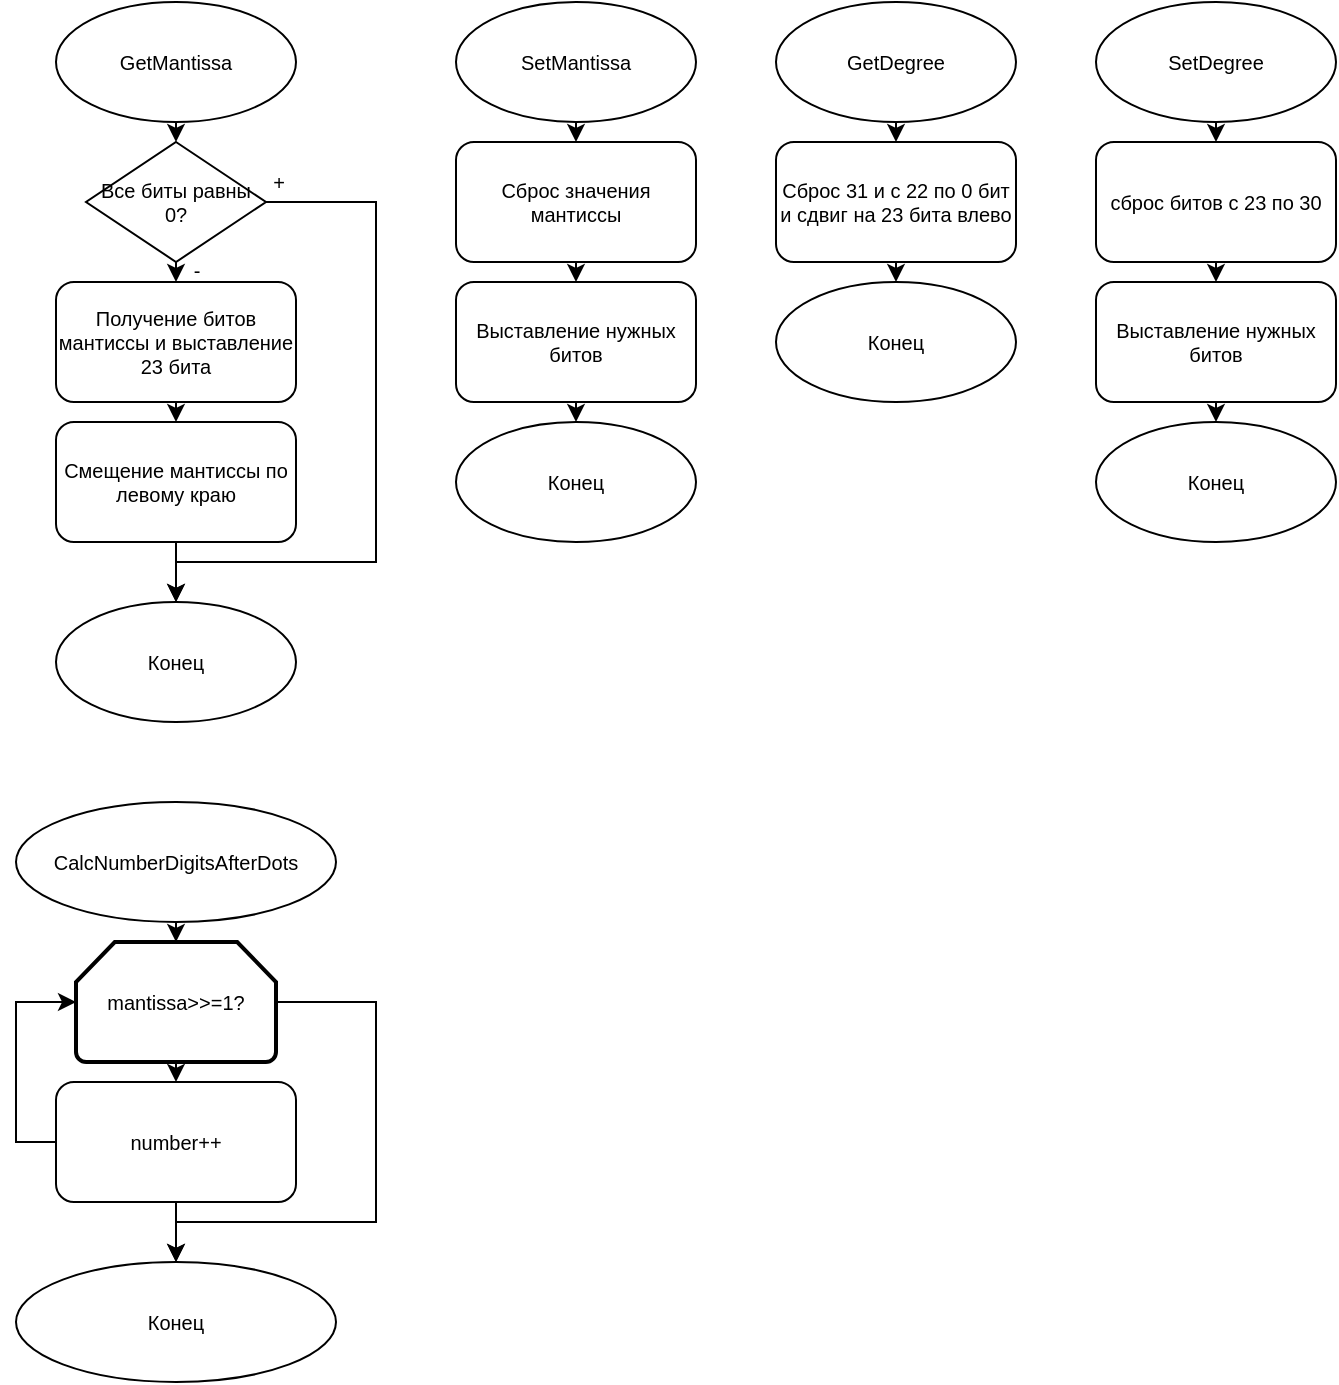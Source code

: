 <mxfile version="21.3.2" type="github" pages="3">
  <diagram name="SimpleFunction" id="h2QKOAGQBtW21lf3FHz0">
    <mxGraphModel dx="1728" dy="871" grid="1" gridSize="10" guides="1" tooltips="1" connect="1" arrows="1" fold="1" page="1" pageScale="1" pageWidth="827" pageHeight="1169" math="0" shadow="0">
      <root>
        <mxCell id="0" />
        <mxCell id="1" parent="0" />
        <mxCell id="zOsDb0AIUGlCFMR3r2JT-11" style="edgeStyle=orthogonalEdgeStyle;rounded=0;orthogonalLoop=1;jettySize=auto;html=1;exitX=0.5;exitY=1;exitDx=0;exitDy=0;entryX=0.5;entryY=0;entryDx=0;entryDy=0;fontSize=10;" edge="1" parent="1" source="zOsDb0AIUGlCFMR3r2JT-5" target="zOsDb0AIUGlCFMR3r2JT-6">
          <mxGeometry relative="1" as="geometry" />
        </mxCell>
        <mxCell id="zOsDb0AIUGlCFMR3r2JT-15" value="-" style="edgeLabel;html=1;align=center;verticalAlign=middle;resizable=0;points=[];fontSize=10;" vertex="1" connectable="0" parent="zOsDb0AIUGlCFMR3r2JT-11">
          <mxGeometry x="-0.155" relative="1" as="geometry">
            <mxPoint x="10" as="offset" />
          </mxGeometry>
        </mxCell>
        <mxCell id="zOsDb0AIUGlCFMR3r2JT-14" style="edgeStyle=orthogonalEdgeStyle;rounded=0;orthogonalLoop=1;jettySize=auto;html=1;exitX=1;exitY=0.5;exitDx=0;exitDy=0;entryX=0.5;entryY=0;entryDx=0;entryDy=0;fontSize=10;" edge="1" parent="1" source="zOsDb0AIUGlCFMR3r2JT-5" target="zOsDb0AIUGlCFMR3r2JT-9">
          <mxGeometry relative="1" as="geometry">
            <Array as="points">
              <mxPoint x="200" y="140" />
              <mxPoint x="200" y="320" />
              <mxPoint x="100" y="320" />
            </Array>
          </mxGeometry>
        </mxCell>
        <mxCell id="zOsDb0AIUGlCFMR3r2JT-16" value="+" style="edgeLabel;html=1;align=center;verticalAlign=middle;resizable=0;points=[];fontSize=10;" vertex="1" connectable="0" parent="zOsDb0AIUGlCFMR3r2JT-14">
          <mxGeometry x="-0.924" y="2" relative="1" as="geometry">
            <mxPoint x="-8" y="-8" as="offset" />
          </mxGeometry>
        </mxCell>
        <mxCell id="zOsDb0AIUGlCFMR3r2JT-5" value="Все биты равны 0?" style="rhombus;whiteSpace=wrap;html=1;fontSize=10;" vertex="1" parent="1">
          <mxGeometry x="55" y="110" width="90" height="60" as="geometry" />
        </mxCell>
        <mxCell id="zOsDb0AIUGlCFMR3r2JT-12" style="edgeStyle=orthogonalEdgeStyle;rounded=0;orthogonalLoop=1;jettySize=auto;html=1;exitX=0.5;exitY=1;exitDx=0;exitDy=0;entryX=0.5;entryY=0;entryDx=0;entryDy=0;fontSize=10;" edge="1" parent="1" source="zOsDb0AIUGlCFMR3r2JT-6" target="zOsDb0AIUGlCFMR3r2JT-7">
          <mxGeometry relative="1" as="geometry" />
        </mxCell>
        <mxCell id="zOsDb0AIUGlCFMR3r2JT-6" value="&lt;font style=&quot;font-size: 10px;&quot;&gt;Получение битов мантиссы и выставление 23 бита&lt;/font&gt;" style="rounded=1;whiteSpace=wrap;html=1;fontSize=10;" vertex="1" parent="1">
          <mxGeometry x="40" y="180" width="120" height="60" as="geometry" />
        </mxCell>
        <mxCell id="zOsDb0AIUGlCFMR3r2JT-13" style="edgeStyle=orthogonalEdgeStyle;rounded=0;orthogonalLoop=1;jettySize=auto;html=1;exitX=0.5;exitY=1;exitDx=0;exitDy=0;entryX=0.5;entryY=0;entryDx=0;entryDy=0;fontSize=10;" edge="1" parent="1" source="zOsDb0AIUGlCFMR3r2JT-7" target="zOsDb0AIUGlCFMR3r2JT-9">
          <mxGeometry relative="1" as="geometry" />
        </mxCell>
        <mxCell id="zOsDb0AIUGlCFMR3r2JT-7" value="&lt;span style=&quot;font-size: 10px;&quot;&gt;Смещение мантиссы по левому краю&lt;/span&gt;" style="rounded=1;whiteSpace=wrap;html=1;fontSize=10;" vertex="1" parent="1">
          <mxGeometry x="40" y="250" width="120" height="60" as="geometry" />
        </mxCell>
        <mxCell id="zOsDb0AIUGlCFMR3r2JT-10" style="edgeStyle=orthogonalEdgeStyle;rounded=0;orthogonalLoop=1;jettySize=auto;html=1;exitX=0.5;exitY=1;exitDx=0;exitDy=0;entryX=0.5;entryY=0;entryDx=0;entryDy=0;fontSize=10;" edge="1" parent="1" source="zOsDb0AIUGlCFMR3r2JT-8" target="zOsDb0AIUGlCFMR3r2JT-5">
          <mxGeometry relative="1" as="geometry" />
        </mxCell>
        <mxCell id="zOsDb0AIUGlCFMR3r2JT-8" value="GetMantissa" style="ellipse;whiteSpace=wrap;html=1;fontSize=10;" vertex="1" parent="1">
          <mxGeometry x="40" y="40" width="120" height="60" as="geometry" />
        </mxCell>
        <mxCell id="zOsDb0AIUGlCFMR3r2JT-9" value="Конец" style="ellipse;whiteSpace=wrap;html=1;fontSize=10;" vertex="1" parent="1">
          <mxGeometry x="40" y="340" width="120" height="60" as="geometry" />
        </mxCell>
        <mxCell id="zOsDb0AIUGlCFMR3r2JT-22" style="edgeStyle=orthogonalEdgeStyle;rounded=0;orthogonalLoop=1;jettySize=auto;html=1;exitX=0.5;exitY=1;exitDx=0;exitDy=0;entryX=0.5;entryY=0;entryDx=0;entryDy=0;fontSize=10;" edge="1" parent="1" source="zOsDb0AIUGlCFMR3r2JT-23" target="zOsDb0AIUGlCFMR3r2JT-25">
          <mxGeometry relative="1" as="geometry" />
        </mxCell>
        <mxCell id="zOsDb0AIUGlCFMR3r2JT-23" value="&lt;span style=&quot;font-size: 10px;&quot;&gt;Сброс значения мантиссы&lt;/span&gt;" style="rounded=1;whiteSpace=wrap;html=1;fontSize=10;" vertex="1" parent="1">
          <mxGeometry x="240" y="110" width="120" height="60" as="geometry" />
        </mxCell>
        <mxCell id="zOsDb0AIUGlCFMR3r2JT-24" style="edgeStyle=orthogonalEdgeStyle;rounded=0;orthogonalLoop=1;jettySize=auto;html=1;exitX=0.5;exitY=1;exitDx=0;exitDy=0;entryX=0.5;entryY=0;entryDx=0;entryDy=0;fontSize=10;" edge="1" parent="1" source="zOsDb0AIUGlCFMR3r2JT-25" target="zOsDb0AIUGlCFMR3r2JT-28">
          <mxGeometry relative="1" as="geometry" />
        </mxCell>
        <mxCell id="zOsDb0AIUGlCFMR3r2JT-25" value="&lt;span style=&quot;font-size: 10px;&quot;&gt;Выставление нужных битов&lt;/span&gt;" style="rounded=1;whiteSpace=wrap;html=1;fontSize=10;" vertex="1" parent="1">
          <mxGeometry x="240" y="180" width="120" height="60" as="geometry" />
        </mxCell>
        <mxCell id="zOsDb0AIUGlCFMR3r2JT-26" style="edgeStyle=orthogonalEdgeStyle;rounded=0;orthogonalLoop=1;jettySize=auto;html=1;exitX=0.5;exitY=1;exitDx=0;exitDy=0;fontSize=10;" edge="1" parent="1" source="zOsDb0AIUGlCFMR3r2JT-27">
          <mxGeometry relative="1" as="geometry">
            <mxPoint x="300" y="110" as="targetPoint" />
          </mxGeometry>
        </mxCell>
        <mxCell id="zOsDb0AIUGlCFMR3r2JT-27" value="SetMantissa" style="ellipse;whiteSpace=wrap;html=1;fontSize=10;" vertex="1" parent="1">
          <mxGeometry x="240" y="40" width="120" height="60" as="geometry" />
        </mxCell>
        <mxCell id="zOsDb0AIUGlCFMR3r2JT-28" value="Конец" style="ellipse;whiteSpace=wrap;html=1;fontSize=10;" vertex="1" parent="1">
          <mxGeometry x="240" y="250" width="120" height="60" as="geometry" />
        </mxCell>
        <mxCell id="zOsDb0AIUGlCFMR3r2JT-30" style="edgeStyle=orthogonalEdgeStyle;rounded=0;orthogonalLoop=1;jettySize=auto;html=1;exitX=0.5;exitY=1;exitDx=0;exitDy=0;entryX=0.5;entryY=0;entryDx=0;entryDy=0;fontSize=10;" edge="1" parent="1" source="zOsDb0AIUGlCFMR3r2JT-31">
          <mxGeometry relative="1" as="geometry">
            <mxPoint x="460" y="180" as="targetPoint" />
          </mxGeometry>
        </mxCell>
        <mxCell id="zOsDb0AIUGlCFMR3r2JT-31" value="&lt;span style=&quot;font-size: 10px;&quot;&gt;Сброс 31 и с 22 по 0 бит и сдвиг на 23 бита влево&lt;/span&gt;" style="rounded=1;whiteSpace=wrap;html=1;fontSize=10;" vertex="1" parent="1">
          <mxGeometry x="400" y="110" width="120" height="60" as="geometry" />
        </mxCell>
        <mxCell id="zOsDb0AIUGlCFMR3r2JT-34" style="edgeStyle=orthogonalEdgeStyle;rounded=0;orthogonalLoop=1;jettySize=auto;html=1;exitX=0.5;exitY=1;exitDx=0;exitDy=0;fontSize=10;" edge="1" parent="1" source="zOsDb0AIUGlCFMR3r2JT-35">
          <mxGeometry relative="1" as="geometry">
            <mxPoint x="460" y="110" as="targetPoint" />
          </mxGeometry>
        </mxCell>
        <mxCell id="zOsDb0AIUGlCFMR3r2JT-35" value="GetDegree" style="ellipse;whiteSpace=wrap;html=1;fontSize=10;" vertex="1" parent="1">
          <mxGeometry x="400" y="40" width="120" height="60" as="geometry" />
        </mxCell>
        <mxCell id="zOsDb0AIUGlCFMR3r2JT-36" value="Конец" style="ellipse;whiteSpace=wrap;html=1;fontSize=10;" vertex="1" parent="1">
          <mxGeometry x="400" y="180" width="120" height="60" as="geometry" />
        </mxCell>
        <mxCell id="zOsDb0AIUGlCFMR3r2JT-39" style="edgeStyle=orthogonalEdgeStyle;rounded=0;orthogonalLoop=1;jettySize=auto;html=1;exitX=0.5;exitY=1;exitDx=0;exitDy=0;fontSize=10;" edge="1" parent="1" source="zOsDb0AIUGlCFMR3r2JT-40">
          <mxGeometry relative="1" as="geometry">
            <mxPoint x="620" y="110" as="targetPoint" />
          </mxGeometry>
        </mxCell>
        <mxCell id="zOsDb0AIUGlCFMR3r2JT-40" value="SetDegree" style="ellipse;whiteSpace=wrap;html=1;fontSize=10;" vertex="1" parent="1">
          <mxGeometry x="560" y="40" width="120" height="60" as="geometry" />
        </mxCell>
        <mxCell id="zOsDb0AIUGlCFMR3r2JT-42" style="edgeStyle=orthogonalEdgeStyle;rounded=0;orthogonalLoop=1;jettySize=auto;html=1;exitX=0.5;exitY=1;exitDx=0;exitDy=0;entryX=0.5;entryY=0;entryDx=0;entryDy=0;fontSize=10;" edge="1" parent="1" source="zOsDb0AIUGlCFMR3r2JT-43" target="zOsDb0AIUGlCFMR3r2JT-45">
          <mxGeometry relative="1" as="geometry" />
        </mxCell>
        <mxCell id="zOsDb0AIUGlCFMR3r2JT-43" value="&lt;span style=&quot;font-size: 10px;&quot;&gt;сброс битов с 23 по 30&lt;/span&gt;" style="rounded=1;whiteSpace=wrap;html=1;fontSize=10;" vertex="1" parent="1">
          <mxGeometry x="560" y="110" width="120" height="60" as="geometry" />
        </mxCell>
        <mxCell id="zOsDb0AIUGlCFMR3r2JT-44" style="edgeStyle=orthogonalEdgeStyle;rounded=0;orthogonalLoop=1;jettySize=auto;html=1;exitX=0.5;exitY=1;exitDx=0;exitDy=0;entryX=0.5;entryY=0;entryDx=0;entryDy=0;fontSize=10;" edge="1" parent="1" source="zOsDb0AIUGlCFMR3r2JT-45" target="zOsDb0AIUGlCFMR3r2JT-46">
          <mxGeometry relative="1" as="geometry" />
        </mxCell>
        <mxCell id="zOsDb0AIUGlCFMR3r2JT-45" value="&lt;span style=&quot;font-size: 10px;&quot;&gt;Выставление нужных битов&lt;/span&gt;" style="rounded=1;whiteSpace=wrap;html=1;fontSize=10;" vertex="1" parent="1">
          <mxGeometry x="560" y="180" width="120" height="60" as="geometry" />
        </mxCell>
        <mxCell id="zOsDb0AIUGlCFMR3r2JT-46" value="Конец" style="ellipse;whiteSpace=wrap;html=1;fontSize=10;" vertex="1" parent="1">
          <mxGeometry x="560" y="250" width="120" height="60" as="geometry" />
        </mxCell>
        <mxCell id="zOsDb0AIUGlCFMR3r2JT-47" style="edgeStyle=orthogonalEdgeStyle;rounded=0;orthogonalLoop=1;jettySize=auto;html=1;exitX=0.5;exitY=1;exitDx=0;exitDy=0;fontSize=10;" edge="1" parent="1" source="zOsDb0AIUGlCFMR3r2JT-48">
          <mxGeometry relative="1" as="geometry">
            <mxPoint x="100" y="510" as="targetPoint" />
          </mxGeometry>
        </mxCell>
        <mxCell id="zOsDb0AIUGlCFMR3r2JT-48" value="CalcNumberDigitsAfterDots" style="ellipse;whiteSpace=wrap;html=1;fontSize=10;" vertex="1" parent="1">
          <mxGeometry x="20" y="440" width="160" height="60" as="geometry" />
        </mxCell>
        <mxCell id="zOsDb0AIUGlCFMR3r2JT-51" style="edgeStyle=orthogonalEdgeStyle;rounded=0;orthogonalLoop=1;jettySize=auto;html=1;exitX=0.5;exitY=1;exitDx=0;exitDy=0;entryX=0.5;entryY=0;entryDx=0;entryDy=0;fontSize=10;" edge="1" parent="1" target="zOsDb0AIUGlCFMR3r2JT-53">
          <mxGeometry relative="1" as="geometry">
            <mxPoint x="100" y="640" as="sourcePoint" />
          </mxGeometry>
        </mxCell>
        <mxCell id="zOsDb0AIUGlCFMR3r2JT-53" value="Конец" style="ellipse;whiteSpace=wrap;html=1;fontSize=10;" vertex="1" parent="1">
          <mxGeometry x="20" y="670" width="160" height="60" as="geometry" />
        </mxCell>
        <mxCell id="zOsDb0AIUGlCFMR3r2JT-59" style="edgeStyle=orthogonalEdgeStyle;rounded=0;orthogonalLoop=1;jettySize=auto;html=1;exitX=1;exitY=0.5;exitDx=0;exitDy=0;exitPerimeter=0;entryX=0.5;entryY=0;entryDx=0;entryDy=0;fontSize=10;" edge="1" parent="1" source="zOsDb0AIUGlCFMR3r2JT-56" target="zOsDb0AIUGlCFMR3r2JT-53">
          <mxGeometry relative="1" as="geometry">
            <Array as="points">
              <mxPoint x="200" y="540" />
              <mxPoint x="200" y="650" />
              <mxPoint x="100" y="650" />
            </Array>
          </mxGeometry>
        </mxCell>
        <mxCell id="zOsDb0AIUGlCFMR3r2JT-60" style="edgeStyle=orthogonalEdgeStyle;rounded=0;orthogonalLoop=1;jettySize=auto;html=1;exitX=0.5;exitY=1;exitDx=0;exitDy=0;exitPerimeter=0;entryX=0.5;entryY=0;entryDx=0;entryDy=0;fontSize=10;" edge="1" parent="1" source="zOsDb0AIUGlCFMR3r2JT-56" target="zOsDb0AIUGlCFMR3r2JT-57">
          <mxGeometry relative="1" as="geometry" />
        </mxCell>
        <mxCell id="zOsDb0AIUGlCFMR3r2JT-56" value="mantissa&amp;gt;&amp;gt;=1?" style="strokeWidth=2;html=1;shape=mxgraph.flowchart.loop_limit;whiteSpace=wrap;fontSize=10;" vertex="1" parent="1">
          <mxGeometry x="50" y="510" width="100" height="60" as="geometry" />
        </mxCell>
        <mxCell id="zOsDb0AIUGlCFMR3r2JT-58" style="edgeStyle=orthogonalEdgeStyle;rounded=0;orthogonalLoop=1;jettySize=auto;html=1;exitX=0;exitY=0.5;exitDx=0;exitDy=0;entryX=0;entryY=0.5;entryDx=0;entryDy=0;entryPerimeter=0;fontSize=10;" edge="1" parent="1" source="zOsDb0AIUGlCFMR3r2JT-57" target="zOsDb0AIUGlCFMR3r2JT-56">
          <mxGeometry relative="1" as="geometry" />
        </mxCell>
        <mxCell id="zOsDb0AIUGlCFMR3r2JT-57" value="number++" style="rounded=1;whiteSpace=wrap;html=1;fontSize=10;" vertex="1" parent="1">
          <mxGeometry x="40" y="580" width="120" height="60" as="geometry" />
        </mxCell>
      </root>
    </mxGraphModel>
  </diagram>
  <diagram id="vGc5mJwI71H13GTgiA8E" name="Addiction">
    <mxGraphModel dx="2440" dy="1229" grid="1" gridSize="10" guides="1" tooltips="1" connect="1" arrows="1" fold="1" page="1" pageScale="1" pageWidth="827" pageHeight="1169" math="0" shadow="0">
      <root>
        <mxCell id="0" />
        <mxCell id="1" parent="0" />
        <mxCell id="ra9kffuQ7LWA1eiq_3rv-11" style="edgeStyle=orthogonalEdgeStyle;rounded=0;orthogonalLoop=1;jettySize=auto;html=1;exitX=0.5;exitY=1;exitDx=0;exitDy=0;entryX=0.5;entryY=0;entryDx=0;entryDy=0;fontSize=10;" edge="1" parent="1" source="ra9kffuQ7LWA1eiq_3rv-2" target="ra9kffuQ7LWA1eiq_3rv-7">
          <mxGeometry relative="1" as="geometry">
            <Array as="points">
              <mxPoint x="320" y="200" />
              <mxPoint x="220" y="200" />
            </Array>
          </mxGeometry>
        </mxCell>
        <mxCell id="ra9kffuQ7LWA1eiq_3rv-2" value="&lt;font style=&quot;font-size: 10px;&quot;&gt;Сдвиг второй мантиссы на разницу по числу знаков после запятой&lt;/font&gt;" style="rounded=1;whiteSpace=wrap;html=1;fontSize=10;" vertex="1" parent="1">
          <mxGeometry x="260" y="130" width="120" height="60" as="geometry" />
        </mxCell>
        <mxCell id="ra9kffuQ7LWA1eiq_3rv-3" style="edgeStyle=orthogonalEdgeStyle;rounded=0;orthogonalLoop=1;jettySize=auto;html=1;exitX=0.5;exitY=1;exitDx=0;exitDy=0;entryX=0.5;entryY=0;entryDx=0;entryDy=0;fontSize=10;" edge="1" parent="1" source="ra9kffuQ7LWA1eiq_3rv-4" target="ra9kffuQ7LWA1eiq_3rv-7">
          <mxGeometry relative="1" as="geometry">
            <Array as="points">
              <mxPoint x="120" y="200" />
              <mxPoint x="220" y="200" />
            </Array>
          </mxGeometry>
        </mxCell>
        <mxCell id="ra9kffuQ7LWA1eiq_3rv-4" value="&lt;span style=&quot;font-size: 10px;&quot;&gt;Сдвиг первой мантиссы на разницу по числу знаков после запятой&lt;/span&gt;" style="rounded=1;whiteSpace=wrap;html=1;fontSize=10;" vertex="1" parent="1">
          <mxGeometry x="60" y="130" width="120" height="60" as="geometry" />
        </mxCell>
        <mxCell id="ra9kffuQ7LWA1eiq_3rv-5" style="edgeStyle=orthogonalEdgeStyle;rounded=0;orthogonalLoop=1;jettySize=auto;html=1;exitX=0.5;exitY=1;exitDx=0;exitDy=0;fontSize=10;" edge="1" parent="1" source="ra9kffuQ7LWA1eiq_3rv-6">
          <mxGeometry relative="1" as="geometry">
            <mxPoint x="220" y="70" as="targetPoint" />
          </mxGeometry>
        </mxCell>
        <mxCell id="ra9kffuQ7LWA1eiq_3rv-6" value="&lt;font style=&quot;font-size: 10px;&quot;&gt;ShiftByDot&lt;/font&gt;" style="ellipse;whiteSpace=wrap;html=1;fontSize=10;" vertex="1" parent="1">
          <mxGeometry x="160" width="120" height="60" as="geometry" />
        </mxCell>
        <mxCell id="ra9kffuQ7LWA1eiq_3rv-7" value="&lt;font style=&quot;font-size: 10px;&quot;&gt;Конец&lt;/font&gt;" style="ellipse;whiteSpace=wrap;html=1;fontSize=10;" vertex="1" parent="1">
          <mxGeometry x="160" y="220" width="120" height="60" as="geometry" />
        </mxCell>
        <mxCell id="ra9kffuQ7LWA1eiq_3rv-9" style="edgeStyle=orthogonalEdgeStyle;rounded=0;orthogonalLoop=1;jettySize=auto;html=1;exitX=1;exitY=0.5;exitDx=0;exitDy=0;entryX=0.5;entryY=0;entryDx=0;entryDy=0;fontSize=10;" edge="1" parent="1" source="ra9kffuQ7LWA1eiq_3rv-8" target="ra9kffuQ7LWA1eiq_3rv-2">
          <mxGeometry relative="1" as="geometry" />
        </mxCell>
        <mxCell id="ra9kffuQ7LWA1eiq_3rv-12" value="+" style="edgeLabel;html=1;align=center;verticalAlign=middle;resizable=0;points=[];fontSize=10;" vertex="1" connectable="0" parent="ra9kffuQ7LWA1eiq_3rv-9">
          <mxGeometry x="0.196" y="-1" relative="1" as="geometry">
            <mxPoint x="-41" y="-6" as="offset" />
          </mxGeometry>
        </mxCell>
        <mxCell id="ra9kffuQ7LWA1eiq_3rv-26" value="+" style="edgeLabel;html=1;align=center;verticalAlign=middle;resizable=0;points=[];fontSize=10;" vertex="1" connectable="0" parent="ra9kffuQ7LWA1eiq_3rv-9">
          <mxGeometry x="-0.507" y="1" relative="1" as="geometry">
            <mxPoint x="-14" y="-4" as="offset" />
          </mxGeometry>
        </mxCell>
        <mxCell id="ra9kffuQ7LWA1eiq_3rv-10" style="edgeStyle=orthogonalEdgeStyle;rounded=0;orthogonalLoop=1;jettySize=auto;html=1;exitX=0;exitY=0.5;exitDx=0;exitDy=0;entryX=0.5;entryY=0;entryDx=0;entryDy=0;fontSize=10;" edge="1" parent="1" source="ra9kffuQ7LWA1eiq_3rv-8" target="ra9kffuQ7LWA1eiq_3rv-4">
          <mxGeometry relative="1" as="geometry" />
        </mxCell>
        <mxCell id="ra9kffuQ7LWA1eiq_3rv-13" value="-" style="edgeLabel;html=1;align=center;verticalAlign=middle;resizable=0;points=[];fontSize=10;" vertex="1" connectable="0" parent="ra9kffuQ7LWA1eiq_3rv-10">
          <mxGeometry x="-0.806" relative="1" as="geometry">
            <mxPoint y="-5" as="offset" />
          </mxGeometry>
        </mxCell>
        <mxCell id="ra9kffuQ7LWA1eiq_3rv-8" value="&lt;font style=&quot;font-size: 10px;&quot;&gt;Точность первого &lt;br style=&quot;font-size: 10px;&quot;&gt;числа больше&lt;br style=&quot;font-size: 10px;&quot;&gt;второго?&lt;/font&gt;" style="rhombus;whiteSpace=wrap;html=1;fontSize=10;" vertex="1" parent="1">
          <mxGeometry x="130" y="70" width="180" height="70" as="geometry" />
        </mxCell>
        <mxCell id="ra9kffuQ7LWA1eiq_3rv-14" style="edgeStyle=orthogonalEdgeStyle;rounded=0;orthogonalLoop=1;jettySize=auto;html=1;exitX=0.5;exitY=1;exitDx=0;exitDy=0;entryX=0.5;entryY=0;entryDx=0;entryDy=0;fontSize=10;" edge="1" parent="1" source="ra9kffuQ7LWA1eiq_3rv-15">
          <mxGeometry relative="1" as="geometry">
            <Array as="points">
              <mxPoint x="320" y="490" />
              <mxPoint x="220" y="490" />
            </Array>
            <mxPoint x="220" y="510" as="targetPoint" />
          </mxGeometry>
        </mxCell>
        <mxCell id="ra9kffuQ7LWA1eiq_3rv-15" value="&lt;font style=&quot;font-size: 10px;&quot;&gt;Сдвиг мантиссы первого числа до равенства степеней или предельно возможного(&amp;gt;&amp;gt;)&lt;/font&gt;" style="rounded=1;whiteSpace=wrap;html=1;fontSize=10;" vertex="1" parent="1">
          <mxGeometry x="260" y="420" width="120" height="60" as="geometry" />
        </mxCell>
        <mxCell id="ra9kffuQ7LWA1eiq_3rv-16" style="edgeStyle=orthogonalEdgeStyle;rounded=0;orthogonalLoop=1;jettySize=auto;html=1;exitX=0.5;exitY=1;exitDx=0;exitDy=0;entryX=0.5;entryY=0;entryDx=0;entryDy=0;fontSize=10;" edge="1" parent="1" source="ra9kffuQ7LWA1eiq_3rv-17">
          <mxGeometry relative="1" as="geometry">
            <Array as="points">
              <mxPoint x="120" y="490" />
              <mxPoint x="220" y="490" />
            </Array>
            <mxPoint x="220" y="510" as="targetPoint" />
          </mxGeometry>
        </mxCell>
        <mxCell id="ra9kffuQ7LWA1eiq_3rv-17" value="&lt;font style=&quot;font-size: 10px;&quot;&gt;Сдвиг мантиссы второго числа до равенства степеней или предельно возможного&lt;/font&gt;(&amp;gt;&amp;gt;)" style="rounded=1;whiteSpace=wrap;html=1;fontSize=10;" vertex="1" parent="1">
          <mxGeometry x="60" y="420" width="120" height="60" as="geometry" />
        </mxCell>
        <mxCell id="ra9kffuQ7LWA1eiq_3rv-18" style="edgeStyle=orthogonalEdgeStyle;rounded=0;orthogonalLoop=1;jettySize=auto;html=1;exitX=0.5;exitY=1;exitDx=0;exitDy=0;fontSize=10;" edge="1" parent="1" source="ra9kffuQ7LWA1eiq_3rv-19">
          <mxGeometry relative="1" as="geometry">
            <mxPoint x="220" y="360" as="targetPoint" />
          </mxGeometry>
        </mxCell>
        <mxCell id="ra9kffuQ7LWA1eiq_3rv-19" value="&lt;span style=&quot;font-size: 10px;&quot;&gt;ShiftByDegree&lt;/span&gt;" style="ellipse;whiteSpace=wrap;html=1;fontSize=10;" vertex="1" parent="1">
          <mxGeometry x="160" y="290" width="120" height="60" as="geometry" />
        </mxCell>
        <mxCell id="ra9kffuQ7LWA1eiq_3rv-21" style="edgeStyle=orthogonalEdgeStyle;rounded=0;orthogonalLoop=1;jettySize=auto;html=1;exitX=1;exitY=0.5;exitDx=0;exitDy=0;entryX=0.5;entryY=0;entryDx=0;entryDy=0;fontSize=10;" edge="1" parent="1" source="ra9kffuQ7LWA1eiq_3rv-25" target="ra9kffuQ7LWA1eiq_3rv-15">
          <mxGeometry relative="1" as="geometry" />
        </mxCell>
        <mxCell id="ra9kffuQ7LWA1eiq_3rv-22" value="+" style="edgeLabel;html=1;align=center;verticalAlign=middle;resizable=0;points=[];fontSize=10;" vertex="1" connectable="0" parent="ra9kffuQ7LWA1eiq_3rv-21">
          <mxGeometry x="0.196" y="-1" relative="1" as="geometry">
            <mxPoint x="-41" y="-6" as="offset" />
          </mxGeometry>
        </mxCell>
        <mxCell id="ra9kffuQ7LWA1eiq_3rv-27" value="+" style="edgeLabel;html=1;align=center;verticalAlign=middle;resizable=0;points=[];fontSize=10;" vertex="1" connectable="0" parent="ra9kffuQ7LWA1eiq_3rv-21">
          <mxGeometry x="-0.486" relative="1" as="geometry">
            <mxPoint x="-14" y="-5" as="offset" />
          </mxGeometry>
        </mxCell>
        <mxCell id="ra9kffuQ7LWA1eiq_3rv-23" style="edgeStyle=orthogonalEdgeStyle;rounded=0;orthogonalLoop=1;jettySize=auto;html=1;exitX=0;exitY=0.5;exitDx=0;exitDy=0;entryX=0.5;entryY=0;entryDx=0;entryDy=0;fontSize=10;" edge="1" parent="1" source="ra9kffuQ7LWA1eiq_3rv-25" target="ra9kffuQ7LWA1eiq_3rv-17">
          <mxGeometry relative="1" as="geometry" />
        </mxCell>
        <mxCell id="ra9kffuQ7LWA1eiq_3rv-24" value="-" style="edgeLabel;html=1;align=center;verticalAlign=middle;resizable=0;points=[];fontSize=10;" vertex="1" connectable="0" parent="ra9kffuQ7LWA1eiq_3rv-23">
          <mxGeometry x="-0.806" relative="1" as="geometry">
            <mxPoint y="-5" as="offset" />
          </mxGeometry>
        </mxCell>
        <mxCell id="ra9kffuQ7LWA1eiq_3rv-25" value="&lt;span style=&quot;font-size: 10px;&quot;&gt;Cтепень первого числа&lt;br style=&quot;font-size: 10px;&quot;&gt;больше второго?&lt;/span&gt;" style="rhombus;whiteSpace=wrap;html=1;fontSize=10;" vertex="1" parent="1">
          <mxGeometry x="130" y="360" width="180" height="70" as="geometry" />
        </mxCell>
        <mxCell id="ra9kffuQ7LWA1eiq_3rv-28" value="&lt;span style=&quot;font-size: 10px;&quot;&gt;Cтепень первого числа&lt;br style=&quot;font-size: 10px;&quot;&gt;больше второго?&lt;/span&gt;" style="rhombus;whiteSpace=wrap;html=1;fontSize=10;" vertex="1" parent="1">
          <mxGeometry x="130" y="510" width="180" height="70" as="geometry" />
        </mxCell>
        <mxCell id="ra9kffuQ7LWA1eiq_3rv-29" style="edgeStyle=orthogonalEdgeStyle;rounded=0;orthogonalLoop=1;jettySize=auto;html=1;exitX=0.5;exitY=1;exitDx=0;exitDy=0;entryX=0.5;entryY=0;entryDx=0;entryDy=0;fontSize=10;" edge="1" parent="1" source="ra9kffuQ7LWA1eiq_3rv-30" target="ra9kffuQ7LWA1eiq_3rv-38">
          <mxGeometry relative="1" as="geometry">
            <Array as="points">
              <mxPoint x="320" y="645" />
              <mxPoint x="220" y="645" />
            </Array>
            <mxPoint x="220" y="665" as="targetPoint" />
          </mxGeometry>
        </mxCell>
        <mxCell id="ra9kffuQ7LWA1eiq_3rv-30" value="&lt;font style=&quot;font-size: 10px;&quot;&gt;Cдвиг мантиссы второго числа до равенства степеней или предельно возможного(&amp;lt;&amp;lt;)&lt;/font&gt;" style="rounded=1;whiteSpace=wrap;html=1;fontSize=10;" vertex="1" parent="1">
          <mxGeometry x="260" y="570" width="120" height="60" as="geometry" />
        </mxCell>
        <mxCell id="ra9kffuQ7LWA1eiq_3rv-31" style="edgeStyle=orthogonalEdgeStyle;rounded=0;orthogonalLoop=1;jettySize=auto;html=1;exitX=0.5;exitY=1;exitDx=0;exitDy=0;entryX=0.5;entryY=0;entryDx=0;entryDy=0;fontSize=10;" edge="1" parent="1" source="ra9kffuQ7LWA1eiq_3rv-32" target="ra9kffuQ7LWA1eiq_3rv-38">
          <mxGeometry relative="1" as="geometry">
            <Array as="points">
              <mxPoint x="120" y="645" />
              <mxPoint x="220" y="645" />
            </Array>
            <mxPoint x="220" y="665" as="targetPoint" />
          </mxGeometry>
        </mxCell>
        <mxCell id="ra9kffuQ7LWA1eiq_3rv-32" value="&lt;font style=&quot;font-size: 10px;&quot;&gt;Cдвиг мантиссы первого числа до равенства степеней или предельно возможного&lt;/font&gt;(&amp;lt;&amp;lt;)" style="rounded=1;whiteSpace=wrap;html=1;fontSize=10;" vertex="1" parent="1">
          <mxGeometry x="60" y="570" width="120" height="60" as="geometry" />
        </mxCell>
        <mxCell id="ra9kffuQ7LWA1eiq_3rv-33" style="edgeStyle=orthogonalEdgeStyle;rounded=0;orthogonalLoop=1;jettySize=auto;html=1;exitX=1;exitY=0.5;exitDx=0;exitDy=0;entryX=0.5;entryY=0;entryDx=0;entryDy=0;fontSize=10;" edge="1" parent="1" target="ra9kffuQ7LWA1eiq_3rv-30" source="ra9kffuQ7LWA1eiq_3rv-28">
          <mxGeometry relative="1" as="geometry">
            <mxPoint x="310" y="550" as="sourcePoint" />
          </mxGeometry>
        </mxCell>
        <mxCell id="ra9kffuQ7LWA1eiq_3rv-35" value="+" style="edgeLabel;html=1;align=center;verticalAlign=middle;resizable=0;points=[];fontSize=10;" vertex="1" connectable="0" parent="ra9kffuQ7LWA1eiq_3rv-33">
          <mxGeometry x="-0.486" relative="1" as="geometry">
            <mxPoint x="-14" y="-5" as="offset" />
          </mxGeometry>
        </mxCell>
        <mxCell id="ra9kffuQ7LWA1eiq_3rv-36" style="edgeStyle=orthogonalEdgeStyle;rounded=0;orthogonalLoop=1;jettySize=auto;html=1;exitX=0;exitY=0.5;exitDx=0;exitDy=0;entryX=0.5;entryY=0;entryDx=0;entryDy=0;fontSize=10;" edge="1" parent="1" target="ra9kffuQ7LWA1eiq_3rv-32" source="ra9kffuQ7LWA1eiq_3rv-28">
          <mxGeometry relative="1" as="geometry">
            <mxPoint x="130" y="550" as="sourcePoint" />
          </mxGeometry>
        </mxCell>
        <mxCell id="ra9kffuQ7LWA1eiq_3rv-37" value="-" style="edgeLabel;html=1;align=center;verticalAlign=middle;resizable=0;points=[];fontSize=10;" vertex="1" connectable="0" parent="ra9kffuQ7LWA1eiq_3rv-36">
          <mxGeometry x="-0.806" relative="1" as="geometry">
            <mxPoint y="-5" as="offset" />
          </mxGeometry>
        </mxCell>
        <mxCell id="ra9kffuQ7LWA1eiq_3rv-38" value="&lt;font style=&quot;font-size: 10px;&quot;&gt;Конец&lt;/font&gt;" style="ellipse;whiteSpace=wrap;html=1;fontSize=10;" vertex="1" parent="1">
          <mxGeometry x="160" y="670" width="120" height="60" as="geometry" />
        </mxCell>
        <mxCell id="ra9kffuQ7LWA1eiq_3rv-42" style="edgeStyle=orthogonalEdgeStyle;rounded=0;orthogonalLoop=1;jettySize=auto;html=1;exitX=0.5;exitY=1;exitDx=0;exitDy=0;entryX=0.5;entryY=0;entryDx=0;entryDy=0;fontSize=10;" edge="1" parent="1" source="ra9kffuQ7LWA1eiq_3rv-40" target="ra9kffuQ7LWA1eiq_3rv-41">
          <mxGeometry relative="1" as="geometry" />
        </mxCell>
        <mxCell id="ra9kffuQ7LWA1eiq_3rv-40" value="&lt;font style=&quot;font-size: 10px;&quot;&gt;SubtractionWithoutSign&lt;/font&gt;" style="ellipse;whiteSpace=wrap;html=1;fontSize=10;" vertex="1" parent="1">
          <mxGeometry x="640" width="120" height="60" as="geometry" />
        </mxCell>
        <mxCell id="ra9kffuQ7LWA1eiq_3rv-45" style="edgeStyle=orthogonalEdgeStyle;rounded=0;orthogonalLoop=1;jettySize=auto;html=1;exitX=0.5;exitY=1;exitDx=0;exitDy=0;entryX=0.5;entryY=0;entryDx=0;entryDy=0;fontSize=10;" edge="1" parent="1" source="ra9kffuQ7LWA1eiq_3rv-41" target="ra9kffuQ7LWA1eiq_3rv-43">
          <mxGeometry relative="1" as="geometry" />
        </mxCell>
        <mxCell id="ra9kffuQ7LWA1eiq_3rv-41" value="&lt;span style=&quot;font-size: 10px;&quot;&gt;Получение мантисс, числа знаков после запятой для них.&lt;/span&gt;" style="rounded=1;whiteSpace=wrap;html=1;fontSize=10;" vertex="1" parent="1">
          <mxGeometry x="640" y="70" width="120" height="60" as="geometry" />
        </mxCell>
        <mxCell id="ra9kffuQ7LWA1eiq_3rv-46" style="edgeStyle=orthogonalEdgeStyle;rounded=0;orthogonalLoop=1;jettySize=auto;html=1;exitX=0.5;exitY=1;exitDx=0;exitDy=0;entryX=0.5;entryY=0;entryDx=0;entryDy=0;fontSize=10;" edge="1" parent="1" source="ra9kffuQ7LWA1eiq_3rv-43" target="ra9kffuQ7LWA1eiq_3rv-44">
          <mxGeometry relative="1" as="geometry" />
        </mxCell>
        <mxCell id="ra9kffuQ7LWA1eiq_3rv-43" value="&lt;span style=&quot;font-size: 10px;&quot;&gt;Выравнивание дробной части&lt;/span&gt;" style="rounded=1;whiteSpace=wrap;html=1;fontSize=10;" vertex="1" parent="1">
          <mxGeometry x="640" y="140" width="120" height="60" as="geometry" />
        </mxCell>
        <mxCell id="ra9kffuQ7LWA1eiq_3rv-55" style="edgeStyle=orthogonalEdgeStyle;rounded=0;orthogonalLoop=1;jettySize=auto;html=1;exitX=0.5;exitY=1;exitDx=0;exitDy=0;entryX=0.5;entryY=0;entryDx=0;entryDy=0;fontSize=10;" edge="1" parent="1" source="ra9kffuQ7LWA1eiq_3rv-44" target="ra9kffuQ7LWA1eiq_3rv-47">
          <mxGeometry relative="1" as="geometry" />
        </mxCell>
        <mxCell id="ra9kffuQ7LWA1eiq_3rv-44" value="&lt;span style=&quot;font-size: 10px;&quot;&gt;Выравнивание по степени числа&lt;/span&gt;" style="rounded=1;whiteSpace=wrap;html=1;fontSize=10;" vertex="1" parent="1">
          <mxGeometry x="640" y="210" width="120" height="60" as="geometry" />
        </mxCell>
        <mxCell id="ra9kffuQ7LWA1eiq_3rv-94" style="edgeStyle=orthogonalEdgeStyle;rounded=0;orthogonalLoop=1;jettySize=auto;html=1;exitX=0.5;exitY=1;exitDx=0;exitDy=0;entryX=0.5;entryY=0;entryDx=0;entryDy=0;fontSize=10;" edge="1" parent="1" source="ra9kffuQ7LWA1eiq_3rv-47" target="ra9kffuQ7LWA1eiq_3rv-89">
          <mxGeometry relative="1" as="geometry" />
        </mxCell>
        <mxCell id="ra9kffuQ7LWA1eiq_3rv-47" value="&lt;span style=&quot;font-size: 10px;&quot;&gt;Вычитание&amp;nbsp; мантисс&lt;/span&gt;" style="rounded=1;whiteSpace=wrap;html=1;fontSize=10;" vertex="1" parent="1">
          <mxGeometry x="640" y="280" width="120" height="60" as="geometry" />
        </mxCell>
        <mxCell id="ra9kffuQ7LWA1eiq_3rv-57" style="edgeStyle=orthogonalEdgeStyle;rounded=0;orthogonalLoop=1;jettySize=auto;html=1;exitX=0.5;exitY=1;exitDx=0;exitDy=0;entryX=0.5;entryY=0;entryDx=0;entryDy=0;fontSize=10;" edge="1" parent="1" source="ra9kffuQ7LWA1eiq_3rv-49" target="ra9kffuQ7LWA1eiq_3rv-50">
          <mxGeometry relative="1" as="geometry" />
        </mxCell>
        <mxCell id="ra9kffuQ7LWA1eiq_3rv-49" value="&lt;font style=&quot;font-size: 10px;&quot;&gt;CalcNumDigitsAfterDot&lt;/font&gt;" style="shape=process;whiteSpace=wrap;html=1;backgroundOutline=1;fontSize=10;" vertex="1" parent="1">
          <mxGeometry x="620" y="510" width="160" height="60" as="geometry" />
        </mxCell>
        <mxCell id="ra9kffuQ7LWA1eiq_3rv-58" style="edgeStyle=orthogonalEdgeStyle;rounded=0;orthogonalLoop=1;jettySize=auto;html=1;exitX=0.5;exitY=1;exitDx=0;exitDy=0;entryX=0.5;entryY=0;entryDx=0;entryDy=0;fontSize=10;" edge="1" parent="1" source="ra9kffuQ7LWA1eiq_3rv-50" target="ra9kffuQ7LWA1eiq_3rv-51">
          <mxGeometry relative="1" as="geometry" />
        </mxCell>
        <mxCell id="ra9kffuQ7LWA1eiq_3rv-50" value="&lt;span style=&quot;font-size: 10px;&quot;&gt;выравнивание мантиссы по запятой&lt;/span&gt;" style="rounded=1;whiteSpace=wrap;html=1;fontSize=10;" vertex="1" parent="1">
          <mxGeometry x="640" y="580" width="120" height="60" as="geometry" />
        </mxCell>
        <mxCell id="ra9kffuQ7LWA1eiq_3rv-88" style="edgeStyle=orthogonalEdgeStyle;rounded=0;orthogonalLoop=1;jettySize=auto;html=1;exitX=0.5;exitY=1;exitDx=0;exitDy=0;entryX=0.5;entryY=0;entryDx=0;entryDy=0;fontSize=10;" edge="1" parent="1" source="ra9kffuQ7LWA1eiq_3rv-51" target="ra9kffuQ7LWA1eiq_3rv-84">
          <mxGeometry relative="1" as="geometry" />
        </mxCell>
        <mxCell id="ra9kffuQ7LWA1eiq_3rv-51" value="&lt;span style=&quot;font-size: 10px;&quot;&gt;выравнивание мантиссы под формат&lt;/span&gt;" style="rounded=1;whiteSpace=wrap;html=1;fontSize=10;" vertex="1" parent="1">
          <mxGeometry x="640" y="650" width="120" height="60" as="geometry" />
        </mxCell>
        <mxCell id="ra9kffuQ7LWA1eiq_3rv-61" style="edgeStyle=orthogonalEdgeStyle;rounded=0;orthogonalLoop=1;jettySize=auto;html=1;exitX=0.5;exitY=1;exitDx=0;exitDy=0;entryX=0.5;entryY=0;entryDx=0;entryDy=0;fontSize=10;" edge="1" parent="1" source="ra9kffuQ7LWA1eiq_3rv-52" target="ra9kffuQ7LWA1eiq_3rv-54">
          <mxGeometry relative="1" as="geometry" />
        </mxCell>
        <mxCell id="ra9kffuQ7LWA1eiq_3rv-52" value="&lt;span style=&quot;font-size: 10px;&quot;&gt;SetMantissa&lt;/span&gt;" style="shape=process;whiteSpace=wrap;html=1;backgroundOutline=1;fontSize=10;" vertex="1" parent="1">
          <mxGeometry x="620" y="860" width="160" height="60" as="geometry" />
        </mxCell>
        <mxCell id="ra9kffuQ7LWA1eiq_3rv-60" style="edgeStyle=orthogonalEdgeStyle;rounded=0;orthogonalLoop=1;jettySize=auto;html=1;exitX=0.5;exitY=1;exitDx=0;exitDy=0;entryX=0.5;entryY=0;entryDx=0;entryDy=0;fontSize=10;" edge="1" parent="1" source="ra9kffuQ7LWA1eiq_3rv-53" target="ra9kffuQ7LWA1eiq_3rv-52">
          <mxGeometry relative="1" as="geometry" />
        </mxCell>
        <mxCell id="ra9kffuQ7LWA1eiq_3rv-53" value="&lt;font style=&quot;font-size: 10px;&quot;&gt;SetDegree&lt;/font&gt;" style="shape=process;whiteSpace=wrap;html=1;backgroundOutline=1;fontSize=10;" vertex="1" parent="1">
          <mxGeometry x="620" y="790" width="160" height="60" as="geometry" />
        </mxCell>
        <mxCell id="ra9kffuQ7LWA1eiq_3rv-54" value="&lt;font style=&quot;font-size: 10px;&quot;&gt;Конец&lt;/font&gt;" style="ellipse;whiteSpace=wrap;html=1;fontSize=10;" vertex="1" parent="1">
          <mxGeometry x="640" y="930" width="120" height="60" as="geometry" />
        </mxCell>
        <mxCell id="ra9kffuQ7LWA1eiq_3rv-62" style="edgeStyle=orthogonalEdgeStyle;rounded=0;orthogonalLoop=1;jettySize=auto;html=1;exitX=0.5;exitY=1;exitDx=0;exitDy=0;entryX=0.5;entryY=0;entryDx=0;entryDy=0;fontSize=10;" edge="1" parent="1" source="ra9kffuQ7LWA1eiq_3rv-63" target="ra9kffuQ7LWA1eiq_3rv-65">
          <mxGeometry relative="1" as="geometry" />
        </mxCell>
        <mxCell id="ra9kffuQ7LWA1eiq_3rv-63" value="&lt;font style=&quot;font-size: 10px;&quot;&gt;AddictionWithoutSign&lt;/font&gt;" style="ellipse;whiteSpace=wrap;html=1;fontSize=10;" vertex="1" parent="1">
          <mxGeometry x="430" width="120" height="60" as="geometry" />
        </mxCell>
        <mxCell id="ra9kffuQ7LWA1eiq_3rv-64" style="edgeStyle=orthogonalEdgeStyle;rounded=0;orthogonalLoop=1;jettySize=auto;html=1;exitX=0.5;exitY=1;exitDx=0;exitDy=0;entryX=0.5;entryY=0;entryDx=0;entryDy=0;fontSize=10;" edge="1" parent="1" source="ra9kffuQ7LWA1eiq_3rv-65" target="ra9kffuQ7LWA1eiq_3rv-67">
          <mxGeometry relative="1" as="geometry" />
        </mxCell>
        <mxCell id="ra9kffuQ7LWA1eiq_3rv-65" value="&lt;span style=&quot;font-size: 10px;&quot;&gt;Получение мантисс, числа знаков после запятой для них.&lt;/span&gt;" style="rounded=1;whiteSpace=wrap;html=1;fontSize=10;" vertex="1" parent="1">
          <mxGeometry x="430" y="70" width="120" height="60" as="geometry" />
        </mxCell>
        <mxCell id="ra9kffuQ7LWA1eiq_3rv-66" style="edgeStyle=orthogonalEdgeStyle;rounded=0;orthogonalLoop=1;jettySize=auto;html=1;exitX=0.5;exitY=1;exitDx=0;exitDy=0;entryX=0.5;entryY=0;entryDx=0;entryDy=0;fontSize=10;" edge="1" parent="1" source="ra9kffuQ7LWA1eiq_3rv-67" target="ra9kffuQ7LWA1eiq_3rv-69">
          <mxGeometry relative="1" as="geometry" />
        </mxCell>
        <mxCell id="ra9kffuQ7LWA1eiq_3rv-67" value="&lt;span style=&quot;font-size: 10px;&quot;&gt;Выравнивание дробной части&lt;/span&gt;" style="rounded=1;whiteSpace=wrap;html=1;fontSize=10;" vertex="1" parent="1">
          <mxGeometry x="430" y="140" width="120" height="60" as="geometry" />
        </mxCell>
        <mxCell id="ra9kffuQ7LWA1eiq_3rv-68" style="edgeStyle=orthogonalEdgeStyle;rounded=0;orthogonalLoop=1;jettySize=auto;html=1;exitX=0.5;exitY=1;exitDx=0;exitDy=0;entryX=0.5;entryY=0;entryDx=0;entryDy=0;fontSize=10;" edge="1" parent="1" source="ra9kffuQ7LWA1eiq_3rv-69" target="ra9kffuQ7LWA1eiq_3rv-71">
          <mxGeometry relative="1" as="geometry" />
        </mxCell>
        <mxCell id="ra9kffuQ7LWA1eiq_3rv-69" value="&lt;span style=&quot;font-size: 10px;&quot;&gt;Выравнивание по степени числа&lt;/span&gt;" style="rounded=1;whiteSpace=wrap;html=1;fontSize=10;" vertex="1" parent="1">
          <mxGeometry x="430" y="210" width="120" height="60" as="geometry" />
        </mxCell>
        <mxCell id="ra9kffuQ7LWA1eiq_3rv-70" style="edgeStyle=orthogonalEdgeStyle;rounded=0;orthogonalLoop=1;jettySize=auto;html=1;exitX=0.5;exitY=1;exitDx=0;exitDy=0;entryX=0.5;entryY=0;entryDx=0;entryDy=0;fontSize=10;" edge="1" parent="1" source="ra9kffuQ7LWA1eiq_3rv-71" target="ra9kffuQ7LWA1eiq_3rv-73">
          <mxGeometry relative="1" as="geometry" />
        </mxCell>
        <mxCell id="ra9kffuQ7LWA1eiq_3rv-71" value="&lt;span style=&quot;font-size: 10px;&quot;&gt;Сложение мантисс&lt;/span&gt;" style="rounded=1;whiteSpace=wrap;html=1;fontSize=10;" vertex="1" parent="1">
          <mxGeometry x="430" y="280" width="120" height="60" as="geometry" />
        </mxCell>
        <mxCell id="ra9kffuQ7LWA1eiq_3rv-72" style="edgeStyle=orthogonalEdgeStyle;rounded=0;orthogonalLoop=1;jettySize=auto;html=1;exitX=0.5;exitY=1;exitDx=0;exitDy=0;entryX=0.5;entryY=0;entryDx=0;entryDy=0;fontSize=10;" edge="1" parent="1" source="ra9kffuQ7LWA1eiq_3rv-73" target="ra9kffuQ7LWA1eiq_3rv-75">
          <mxGeometry relative="1" as="geometry" />
        </mxCell>
        <mxCell id="ra9kffuQ7LWA1eiq_3rv-73" value="&lt;font style=&quot;font-size: 10px;&quot;&gt;CalcNumDigitsAfterDot&lt;/font&gt;" style="shape=process;whiteSpace=wrap;html=1;backgroundOutline=1;fontSize=10;" vertex="1" parent="1">
          <mxGeometry x="410" y="350" width="160" height="60" as="geometry" />
        </mxCell>
        <mxCell id="ra9kffuQ7LWA1eiq_3rv-74" style="edgeStyle=orthogonalEdgeStyle;rounded=0;orthogonalLoop=1;jettySize=auto;html=1;exitX=0.5;exitY=1;exitDx=0;exitDy=0;entryX=0.5;entryY=0;entryDx=0;entryDy=0;fontSize=10;" edge="1" parent="1" source="ra9kffuQ7LWA1eiq_3rv-75" target="ra9kffuQ7LWA1eiq_3rv-77">
          <mxGeometry relative="1" as="geometry" />
        </mxCell>
        <mxCell id="ra9kffuQ7LWA1eiq_3rv-75" value="&lt;span style=&quot;font-size: 10px;&quot;&gt;выравнивание мантиссы по запятой&lt;/span&gt;" style="rounded=1;whiteSpace=wrap;html=1;fontSize=10;" vertex="1" parent="1">
          <mxGeometry x="430" y="420" width="120" height="60" as="geometry" />
        </mxCell>
        <mxCell id="ra9kffuQ7LWA1eiq_3rv-85" style="edgeStyle=orthogonalEdgeStyle;rounded=0;orthogonalLoop=1;jettySize=auto;html=1;exitX=0.5;exitY=1;exitDx=0;exitDy=0;entryX=0.5;entryY=0;entryDx=0;entryDy=0;fontSize=10;" edge="1" parent="1" source="ra9kffuQ7LWA1eiq_3rv-77" target="ra9kffuQ7LWA1eiq_3rv-83">
          <mxGeometry relative="1" as="geometry" />
        </mxCell>
        <mxCell id="ra9kffuQ7LWA1eiq_3rv-77" value="&lt;span style=&quot;font-size: 10px;&quot;&gt;выравнивание мантиссы под формат&lt;/span&gt;" style="rounded=1;whiteSpace=wrap;html=1;fontSize=10;" vertex="1" parent="1">
          <mxGeometry x="430" y="490" width="120" height="60" as="geometry" />
        </mxCell>
        <mxCell id="ra9kffuQ7LWA1eiq_3rv-78" style="edgeStyle=orthogonalEdgeStyle;rounded=0;orthogonalLoop=1;jettySize=auto;html=1;exitX=0.5;exitY=1;exitDx=0;exitDy=0;entryX=0.5;entryY=0;entryDx=0;entryDy=0;fontSize=10;" edge="1" parent="1" source="ra9kffuQ7LWA1eiq_3rv-79" target="ra9kffuQ7LWA1eiq_3rv-82">
          <mxGeometry relative="1" as="geometry" />
        </mxCell>
        <mxCell id="ra9kffuQ7LWA1eiq_3rv-79" value="&lt;span style=&quot;font-size: 10px;&quot;&gt;SetMantissa&lt;/span&gt;" style="shape=process;whiteSpace=wrap;html=1;backgroundOutline=1;fontSize=10;" vertex="1" parent="1">
          <mxGeometry x="410" y="700" width="160" height="60" as="geometry" />
        </mxCell>
        <mxCell id="ra9kffuQ7LWA1eiq_3rv-80" style="edgeStyle=orthogonalEdgeStyle;rounded=0;orthogonalLoop=1;jettySize=auto;html=1;exitX=0.5;exitY=1;exitDx=0;exitDy=0;entryX=0.5;entryY=0;entryDx=0;entryDy=0;fontSize=10;" edge="1" parent="1" source="ra9kffuQ7LWA1eiq_3rv-81" target="ra9kffuQ7LWA1eiq_3rv-79">
          <mxGeometry relative="1" as="geometry" />
        </mxCell>
        <mxCell id="ra9kffuQ7LWA1eiq_3rv-81" value="&lt;font style=&quot;font-size: 10px;&quot;&gt;SetDegree&lt;/font&gt;" style="shape=process;whiteSpace=wrap;html=1;backgroundOutline=1;fontSize=10;" vertex="1" parent="1">
          <mxGeometry x="410" y="630" width="160" height="60" as="geometry" />
        </mxCell>
        <mxCell id="ra9kffuQ7LWA1eiq_3rv-82" value="&lt;font style=&quot;font-size: 10px;&quot;&gt;Конец&lt;/font&gt;" style="ellipse;whiteSpace=wrap;html=1;fontSize=10;" vertex="1" parent="1">
          <mxGeometry x="430" y="770" width="120" height="60" as="geometry" />
        </mxCell>
        <mxCell id="ra9kffuQ7LWA1eiq_3rv-86" style="edgeStyle=orthogonalEdgeStyle;rounded=0;orthogonalLoop=1;jettySize=auto;html=1;exitX=0.5;exitY=1;exitDx=0;exitDy=0;entryX=0.5;entryY=0;entryDx=0;entryDy=0;fontSize=10;" edge="1" parent="1" source="ra9kffuQ7LWA1eiq_3rv-83" target="ra9kffuQ7LWA1eiq_3rv-81">
          <mxGeometry relative="1" as="geometry" />
        </mxCell>
        <mxCell id="ra9kffuQ7LWA1eiq_3rv-83" value="&lt;span style=&quot;font-size: 10px;&quot;&gt;Вычисление порядка для результата&lt;/span&gt;" style="rounded=1;whiteSpace=wrap;html=1;fontSize=10;" vertex="1" parent="1">
          <mxGeometry x="430" y="560" width="120" height="60" as="geometry" />
        </mxCell>
        <mxCell id="ra9kffuQ7LWA1eiq_3rv-87" style="edgeStyle=orthogonalEdgeStyle;rounded=0;orthogonalLoop=1;jettySize=auto;html=1;exitX=0.5;exitY=1;exitDx=0;exitDy=0;entryX=0.5;entryY=0;entryDx=0;entryDy=0;fontSize=10;" edge="1" parent="1" source="ra9kffuQ7LWA1eiq_3rv-84" target="ra9kffuQ7LWA1eiq_3rv-53">
          <mxGeometry relative="1" as="geometry" />
        </mxCell>
        <mxCell id="ra9kffuQ7LWA1eiq_3rv-84" value="&lt;span style=&quot;font-size: 10px;&quot;&gt;Вычисление порядка для результата&lt;/span&gt;" style="rounded=1;whiteSpace=wrap;html=1;fontSize=10;" vertex="1" parent="1">
          <mxGeometry x="640" y="720" width="120" height="60" as="geometry" />
        </mxCell>
        <mxCell id="ra9kffuQ7LWA1eiq_3rv-91" style="edgeStyle=orthogonalEdgeStyle;rounded=0;orthogonalLoop=1;jettySize=auto;html=1;exitX=0.5;exitY=1;exitDx=0;exitDy=0;entryX=0.5;entryY=0;entryDx=0;entryDy=0;fontSize=10;" edge="1" parent="1" source="ra9kffuQ7LWA1eiq_3rv-89" target="ra9kffuQ7LWA1eiq_3rv-90">
          <mxGeometry relative="1" as="geometry" />
        </mxCell>
        <mxCell id="ra9kffuQ7LWA1eiq_3rv-95" value="+" style="edgeLabel;html=1;align=center;verticalAlign=middle;resizable=0;points=[];fontSize=10;" vertex="1" connectable="0" parent="ra9kffuQ7LWA1eiq_3rv-91">
          <mxGeometry x="0.179" y="-1" relative="1" as="geometry">
            <mxPoint x="-19" y="-6" as="offset" />
          </mxGeometry>
        </mxCell>
        <mxCell id="ra9kffuQ7LWA1eiq_3rv-93" style="edgeStyle=orthogonalEdgeStyle;rounded=0;orthogonalLoop=1;jettySize=auto;html=1;exitX=1;exitY=0.5;exitDx=0;exitDy=0;entryX=0.5;entryY=0;entryDx=0;entryDy=0;fontSize=10;" edge="1" parent="1" source="ra9kffuQ7LWA1eiq_3rv-89" target="ra9kffuQ7LWA1eiq_3rv-49">
          <mxGeometry relative="1" as="geometry">
            <mxPoint x="700" y="490" as="targetPoint" />
            <Array as="points">
              <mxPoint x="800" y="380" />
              <mxPoint x="800" y="500" />
              <mxPoint x="700" y="500" />
            </Array>
          </mxGeometry>
        </mxCell>
        <mxCell id="ra9kffuQ7LWA1eiq_3rv-96" value="-" style="edgeLabel;html=1;align=center;verticalAlign=middle;resizable=0;points=[];fontSize=10;" vertex="1" connectable="0" parent="ra9kffuQ7LWA1eiq_3rv-93">
          <mxGeometry x="-0.934" relative="1" as="geometry">
            <mxPoint y="-10" as="offset" />
          </mxGeometry>
        </mxCell>
        <mxCell id="ra9kffuQ7LWA1eiq_3rv-89" value="&lt;font style=&quot;font-size: 10px;&quot;&gt;Результат отрицательный?&lt;/font&gt;" style="rhombus;whiteSpace=wrap;html=1;fontSize=10;" vertex="1" parent="1">
          <mxGeometry x="620" y="350" width="160" height="60" as="geometry" />
        </mxCell>
        <mxCell id="ra9kffuQ7LWA1eiq_3rv-92" style="edgeStyle=orthogonalEdgeStyle;rounded=0;orthogonalLoop=1;jettySize=auto;html=1;exitX=0.5;exitY=1;exitDx=0;exitDy=0;entryX=0.5;entryY=0;entryDx=0;entryDy=0;fontSize=10;" edge="1" parent="1" source="ra9kffuQ7LWA1eiq_3rv-90" target="ra9kffuQ7LWA1eiq_3rv-49">
          <mxGeometry relative="1" as="geometry" />
        </mxCell>
        <mxCell id="ra9kffuQ7LWA1eiq_3rv-90" value="&lt;span style=&quot;font-size: 10px;&quot;&gt;вычитание со сменой аргументов местами и выставление в результате бита&lt;/span&gt;" style="rounded=1;whiteSpace=wrap;html=1;fontSize=10;" vertex="1" parent="1">
          <mxGeometry x="640" y="420" width="120" height="60" as="geometry" />
        </mxCell>
        <mxCell id="ra9kffuQ7LWA1eiq_3rv-110" style="edgeStyle=orthogonalEdgeStyle;rounded=0;orthogonalLoop=1;jettySize=auto;html=1;exitX=0.5;exitY=1;exitDx=0;exitDy=0;entryX=0.5;entryY=0;entryDx=0;entryDy=0;fontSize=10;" edge="1" parent="1" source="ra9kffuQ7LWA1eiq_3rv-97" target="ra9kffuQ7LWA1eiq_3rv-98">
          <mxGeometry relative="1" as="geometry" />
        </mxCell>
        <mxCell id="ra9kffuQ7LWA1eiq_3rv-97" value="&lt;font style=&quot;font-size: 10px;&quot;&gt;Addiction&lt;br style=&quot;font-size: 10px;&quot;&gt;&lt;/font&gt;" style="ellipse;whiteSpace=wrap;html=1;fontSize=10;" vertex="1" parent="1">
          <mxGeometry x="160" y="770" width="120" height="60" as="geometry" />
        </mxCell>
        <mxCell id="ra9kffuQ7LWA1eiq_3rv-108" style="edgeStyle=orthogonalEdgeStyle;rounded=0;orthogonalLoop=1;jettySize=auto;html=1;exitX=0;exitY=0.5;exitDx=0;exitDy=0;entryX=0.5;entryY=0;entryDx=0;entryDy=0;fontSize=10;" edge="1" parent="1" source="ra9kffuQ7LWA1eiq_3rv-98" target="ra9kffuQ7LWA1eiq_3rv-99">
          <mxGeometry relative="1" as="geometry" />
        </mxCell>
        <mxCell id="ra9kffuQ7LWA1eiq_3rv-111" value="+" style="edgeLabel;html=1;align=center;verticalAlign=middle;resizable=0;points=[];fontSize=10;" vertex="1" connectable="0" parent="ra9kffuQ7LWA1eiq_3rv-108">
          <mxGeometry x="0.154" relative="1" as="geometry">
            <mxPoint y="-21" as="offset" />
          </mxGeometry>
        </mxCell>
        <mxCell id="ra9kffuQ7LWA1eiq_3rv-109" style="edgeStyle=orthogonalEdgeStyle;rounded=0;orthogonalLoop=1;jettySize=auto;html=1;exitX=1;exitY=0.5;exitDx=0;exitDy=0;entryX=0.5;entryY=0;entryDx=0;entryDy=0;fontSize=10;" edge="1" parent="1" source="ra9kffuQ7LWA1eiq_3rv-98" target="ra9kffuQ7LWA1eiq_3rv-102">
          <mxGeometry relative="1" as="geometry" />
        </mxCell>
        <mxCell id="ra9kffuQ7LWA1eiq_3rv-112" value="-" style="edgeLabel;html=1;align=center;verticalAlign=middle;resizable=0;points=[];fontSize=10;" vertex="1" connectable="0" parent="ra9kffuQ7LWA1eiq_3rv-109">
          <mxGeometry x="-0.533" y="1" relative="1" as="geometry">
            <mxPoint x="-1" y="-6" as="offset" />
          </mxGeometry>
        </mxCell>
        <mxCell id="ra9kffuQ7LWA1eiq_3rv-98" value="&lt;span style=&quot;font-size: 10px;&quot;&gt;У аргументов одинаковы знак?&lt;/span&gt;" style="rhombus;whiteSpace=wrap;html=1;fontSize=10;" vertex="1" parent="1">
          <mxGeometry x="130" y="840" width="180" height="70" as="geometry" />
        </mxCell>
        <mxCell id="ra9kffuQ7LWA1eiq_3rv-107" style="edgeStyle=orthogonalEdgeStyle;rounded=0;orthogonalLoop=1;jettySize=auto;html=1;exitX=0.5;exitY=1;exitDx=0;exitDy=0;entryX=0.5;entryY=0;entryDx=0;entryDy=0;fontSize=10;" edge="1" parent="1" source="ra9kffuQ7LWA1eiq_3rv-99" target="ra9kffuQ7LWA1eiq_3rv-101">
          <mxGeometry relative="1" as="geometry" />
        </mxCell>
        <mxCell id="ra9kffuQ7LWA1eiq_3rv-99" value="Сброс знаков" style="rounded=1;whiteSpace=wrap;html=1;fontSize=10;" vertex="1" parent="1">
          <mxGeometry x="60" y="910" width="120" height="60" as="geometry" />
        </mxCell>
        <mxCell id="ra9kffuQ7LWA1eiq_3rv-105" style="edgeStyle=orthogonalEdgeStyle;rounded=0;orthogonalLoop=1;jettySize=auto;html=1;exitX=0.5;exitY=1;exitDx=0;exitDy=0;entryX=0.5;entryY=0;entryDx=0;entryDy=0;fontSize=10;" edge="1" parent="1" source="ra9kffuQ7LWA1eiq_3rv-101" target="ra9kffuQ7LWA1eiq_3rv-104">
          <mxGeometry relative="1" as="geometry">
            <Array as="points">
              <mxPoint x="120" y="1070" />
              <mxPoint x="220" y="1070" />
            </Array>
          </mxGeometry>
        </mxCell>
        <mxCell id="ra9kffuQ7LWA1eiq_3rv-101" value="AddictionWithoutSign" style="shape=process;whiteSpace=wrap;html=1;backgroundOutline=1;fontSize=10;" vertex="1" parent="1">
          <mxGeometry x="40" y="990" width="160" height="60" as="geometry" />
        </mxCell>
        <mxCell id="ra9kffuQ7LWA1eiq_3rv-102" value="Сброс знаков" style="rounded=1;whiteSpace=wrap;html=1;fontSize=10;" vertex="1" parent="1">
          <mxGeometry x="260" y="910" width="120" height="60" as="geometry" />
        </mxCell>
        <mxCell id="ra9kffuQ7LWA1eiq_3rv-106" style="edgeStyle=orthogonalEdgeStyle;rounded=0;orthogonalLoop=1;jettySize=auto;html=1;exitX=0.5;exitY=1;exitDx=0;exitDy=0;fontSize=10;" edge="1" parent="1" source="ra9kffuQ7LWA1eiq_3rv-103">
          <mxGeometry relative="1" as="geometry">
            <mxPoint x="220" y="1080" as="targetPoint" />
          </mxGeometry>
        </mxCell>
        <mxCell id="ra9kffuQ7LWA1eiq_3rv-103" value="SubtractionWithoutSign" style="shape=process;whiteSpace=wrap;html=1;backgroundOutline=1;fontSize=10;" vertex="1" parent="1">
          <mxGeometry x="240" y="990" width="160" height="60" as="geometry" />
        </mxCell>
        <mxCell id="ra9kffuQ7LWA1eiq_3rv-104" value="&lt;font style=&quot;font-size: 10px;&quot;&gt;Конец&lt;/font&gt;" style="ellipse;whiteSpace=wrap;html=1;fontSize=10;" vertex="1" parent="1">
          <mxGeometry x="160" y="1080" width="120" height="60" as="geometry" />
        </mxCell>
      </root>
    </mxGraphModel>
  </diagram>
  <diagram id="YAmmemN-2A4tMDQYp9Yg" name="Multiplication">
    <mxGraphModel dx="2440" dy="1229" grid="1" gridSize="10" guides="1" tooltips="1" connect="1" arrows="1" fold="1" page="1" pageScale="1" pageWidth="827" pageHeight="1169" math="0" shadow="0">
      <root>
        <mxCell id="0" />
        <mxCell id="1" parent="0" />
        <mxCell id="xxANXgtH2nJhrpScmemr-5" style="edgeStyle=orthogonalEdgeStyle;rounded=0;orthogonalLoop=1;jettySize=auto;html=1;exitX=0.5;exitY=1;exitDx=0;exitDy=0;entryX=0.5;entryY=0;entryDx=0;entryDy=0;fontSize=10;" edge="1" parent="1" source="xxANXgtH2nJhrpScmemr-1" target="xxANXgtH2nJhrpScmemr-3">
          <mxGeometry relative="1" as="geometry" />
        </mxCell>
        <mxCell id="xxANXgtH2nJhrpScmemr-1" value="&lt;font style=&quot;font-size: 10px;&quot;&gt;Multiplication&lt;/font&gt;" style="ellipse;whiteSpace=wrap;html=1;fontSize=10;" vertex="1" parent="1">
          <mxGeometry x="40" width="120" height="60" as="geometry" />
        </mxCell>
        <mxCell id="xxANXgtH2nJhrpScmemr-7" style="edgeStyle=orthogonalEdgeStyle;rounded=0;orthogonalLoop=1;jettySize=auto;html=1;exitX=0.5;exitY=1;exitDx=0;exitDy=0;entryX=0.5;entryY=0;entryDx=0;entryDy=0;fontSize=10;" edge="1" parent="1" source="xxANXgtH2nJhrpScmemr-2" target="xxANXgtH2nJhrpScmemr-6">
          <mxGeometry relative="1" as="geometry" />
        </mxCell>
        <mxCell id="xxANXgtH2nJhrpScmemr-2" value="Выставление бита знака" style="rounded=1;whiteSpace=wrap;html=1;fontSize=10;" vertex="1" parent="1">
          <mxGeometry x="40" y="150" width="120" height="60" as="geometry" />
        </mxCell>
        <mxCell id="xxANXgtH2nJhrpScmemr-4" style="edgeStyle=orthogonalEdgeStyle;rounded=0;orthogonalLoop=1;jettySize=auto;html=1;exitX=0.5;exitY=1;exitDx=0;exitDy=0;entryX=0.5;entryY=0;entryDx=0;entryDy=0;fontSize=10;" edge="1" parent="1" source="xxANXgtH2nJhrpScmemr-3" target="xxANXgtH2nJhrpScmemr-2">
          <mxGeometry relative="1" as="geometry" />
        </mxCell>
        <mxCell id="xxANXgtH2nJhrpScmemr-12" value="+" style="edgeLabel;html=1;align=center;verticalAlign=middle;resizable=0;points=[];fontSize=10;" vertex="1" connectable="0" parent="xxANXgtH2nJhrpScmemr-4">
          <mxGeometry x="-0.439" y="-1" relative="1" as="geometry">
            <mxPoint x="-9" as="offset" />
          </mxGeometry>
        </mxCell>
        <mxCell id="xxANXgtH2nJhrpScmemr-10" style="edgeStyle=orthogonalEdgeStyle;rounded=0;orthogonalLoop=1;jettySize=auto;html=1;exitX=1;exitY=0.5;exitDx=0;exitDy=0;entryX=0.5;entryY=0;entryDx=0;entryDy=0;fontSize=10;" edge="1" parent="1" source="xxANXgtH2nJhrpScmemr-3" target="xxANXgtH2nJhrpScmemr-2">
          <mxGeometry relative="1" as="geometry">
            <Array as="points">
              <mxPoint x="180" y="100" />
              <mxPoint x="180" y="140" />
              <mxPoint x="100" y="140" />
            </Array>
          </mxGeometry>
        </mxCell>
        <mxCell id="xxANXgtH2nJhrpScmemr-11" value="-" style="edgeLabel;html=1;align=center;verticalAlign=middle;resizable=0;points=[];fontSize=10;" vertex="1" connectable="0" parent="xxANXgtH2nJhrpScmemr-10">
          <mxGeometry x="-0.577" y="-1" relative="1" as="geometry">
            <mxPoint x="11" as="offset" />
          </mxGeometry>
        </mxCell>
        <mxCell id="xxANXgtH2nJhrpScmemr-3" value="&lt;font style=&quot;font-size: 10px;&quot;&gt;Знаки аргументов разные?&lt;/font&gt;" style="rhombus;whiteSpace=wrap;html=1;fontSize=10;" vertex="1" parent="1">
          <mxGeometry x="40" y="70" width="120" height="60" as="geometry" />
        </mxCell>
        <mxCell id="xxANXgtH2nJhrpScmemr-9" style="edgeStyle=orthogonalEdgeStyle;rounded=0;orthogonalLoop=1;jettySize=auto;html=1;exitX=0.5;exitY=1;exitDx=0;exitDy=0;entryX=0.5;entryY=0;entryDx=0;entryDy=0;fontSize=10;" edge="1" parent="1" source="xxANXgtH2nJhrpScmemr-6" target="xxANXgtH2nJhrpScmemr-8">
          <mxGeometry relative="1" as="geometry" />
        </mxCell>
        <mxCell id="xxANXgtH2nJhrpScmemr-6" value="&lt;font style=&quot;font-size: 10px;&quot;&gt;Получение мантиссы, порядка аргументов и числа битов в результате&lt;/font&gt;" style="rounded=1;whiteSpace=wrap;html=1;fontSize=10;" vertex="1" parent="1">
          <mxGeometry x="40" y="220" width="120" height="60" as="geometry" />
        </mxCell>
        <mxCell id="xxANXgtH2nJhrpScmemr-14" style="edgeStyle=orthogonalEdgeStyle;rounded=0;orthogonalLoop=1;jettySize=auto;html=1;exitX=0.5;exitY=1;exitDx=0;exitDy=0;entryX=0.5;entryY=0;entryDx=0;entryDy=0;fontSize=10;" edge="1" parent="1" source="xxANXgtH2nJhrpScmemr-8" target="xxANXgtH2nJhrpScmemr-13">
          <mxGeometry relative="1" as="geometry" />
        </mxCell>
        <mxCell id="FT0iLtvtjBLpzWpc06yv-1" value="+" style="edgeLabel;html=1;align=center;verticalAlign=middle;resizable=0;points=[];" vertex="1" connectable="0" parent="xxANXgtH2nJhrpScmemr-14">
          <mxGeometry x="0.041" y="1" relative="1" as="geometry">
            <mxPoint x="9" as="offset" />
          </mxGeometry>
        </mxCell>
        <mxCell id="UnMETG6kHZP2XXO9L1l5-3" style="edgeStyle=orthogonalEdgeStyle;rounded=0;orthogonalLoop=1;jettySize=auto;html=1;exitX=1;exitY=0.5;exitDx=0;exitDy=0;fontSize=10;" edge="1" parent="1" source="xxANXgtH2nJhrpScmemr-8" target="xxANXgtH2nJhrpScmemr-16">
          <mxGeometry relative="1" as="geometry">
            <Array as="points">
              <mxPoint x="180" y="320" />
              <mxPoint x="180" y="440" />
              <mxPoint x="100" y="440" />
            </Array>
          </mxGeometry>
        </mxCell>
        <mxCell id="FT0iLtvtjBLpzWpc06yv-3" value="-" style="edgeLabel;html=1;align=center;verticalAlign=middle;resizable=0;points=[];" vertex="1" connectable="0" parent="UnMETG6kHZP2XXO9L1l5-3">
          <mxGeometry x="-0.814" y="-1" relative="1" as="geometry">
            <mxPoint x="-9" y="-11" as="offset" />
          </mxGeometry>
        </mxCell>
        <mxCell id="xxANXgtH2nJhrpScmemr-8" value="&lt;font style=&quot;font-size: 10px;&quot;&gt;Пока число битов&lt;br style=&quot;font-size: 10px;&quot;&gt;&amp;nbsp;в результате&lt;br style=&quot;font-size: 10px;&quot;&gt;больше 30&lt;/font&gt;" style="verticalLabelPosition=middle;verticalAlign=middle;html=1;shape=hexagon;perimeter=hexagonPerimeter2;arcSize=6;size=0.2;labelPosition=center;align=center;fontSize=10;" vertex="1" parent="1">
          <mxGeometry x="40" y="290" width="120" height="60" as="geometry" />
        </mxCell>
        <mxCell id="xxANXgtH2nJhrpScmemr-15" style="edgeStyle=orthogonalEdgeStyle;rounded=0;orthogonalLoop=1;jettySize=auto;html=1;exitX=0.5;exitY=1;exitDx=0;exitDy=0;entryX=0;entryY=0.5;entryDx=0;entryDy=0;fontSize=10;" edge="1" parent="1" source="xxANXgtH2nJhrpScmemr-13" target="xxANXgtH2nJhrpScmemr-8">
          <mxGeometry relative="1" as="geometry">
            <Array as="points">
              <mxPoint x="100" y="430" />
              <mxPoint x="20" y="430" />
              <mxPoint x="20" y="320" />
            </Array>
          </mxGeometry>
        </mxCell>
        <mxCell id="xxANXgtH2nJhrpScmemr-13" value="&lt;font style=&quot;font-size: 10px;&quot;&gt;Смещение мантисс вправо&lt;/font&gt;" style="rounded=1;whiteSpace=wrap;html=1;fontSize=10;" vertex="1" parent="1">
          <mxGeometry x="40" y="360" width="120" height="60" as="geometry" />
        </mxCell>
        <mxCell id="UnMETG6kHZP2XXO9L1l5-2" style="edgeStyle=orthogonalEdgeStyle;rounded=0;orthogonalLoop=1;jettySize=auto;html=1;exitX=0.5;exitY=1;exitDx=0;exitDy=0;entryX=0.5;entryY=0;entryDx=0;entryDy=0;fontSize=10;" edge="1" parent="1" source="xxANXgtH2nJhrpScmemr-16" target="UnMETG6kHZP2XXO9L1l5-1">
          <mxGeometry relative="1" as="geometry" />
        </mxCell>
        <mxCell id="xxANXgtH2nJhrpScmemr-16" value="Умножение мантисс" style="rounded=1;whiteSpace=wrap;html=1;fontSize=10;" vertex="1" parent="1">
          <mxGeometry x="40" y="450" width="120" height="60" as="geometry" />
        </mxCell>
        <mxCell id="hELgRbIGroeBwEL6ZaXy-2" style="edgeStyle=orthogonalEdgeStyle;rounded=0;orthogonalLoop=1;jettySize=auto;html=1;exitX=0.5;exitY=1;exitDx=0;exitDy=0;entryX=0.5;entryY=0;entryDx=0;entryDy=0;fontSize=10;" edge="1" parent="1" source="UnMETG6kHZP2XXO9L1l5-1" target="QxN-vws0pd6i-41atgK5-1">
          <mxGeometry relative="1" as="geometry" />
        </mxCell>
        <mxCell id="UnMETG6kHZP2XXO9L1l5-1" value="&lt;font style=&quot;font-size: 10px;&quot;&gt;CalcNumDigitsAfterDot&lt;/font&gt;" style="shape=process;whiteSpace=wrap;html=1;backgroundOutline=1;fontSize=10;" vertex="1" parent="1">
          <mxGeometry x="20" y="520" width="160" height="60" as="geometry" />
        </mxCell>
        <mxCell id="hELgRbIGroeBwEL6ZaXy-3" style="edgeStyle=orthogonalEdgeStyle;rounded=0;orthogonalLoop=1;jettySize=auto;html=1;exitX=0.5;exitY=1;exitDx=0;exitDy=0;entryX=0.5;entryY=0;entryDx=0;entryDy=0;fontSize=10;" edge="1" parent="1" source="QxN-vws0pd6i-41atgK5-1" target="Np-uJMKBl6etfz9HQPQa-1">
          <mxGeometry relative="1" as="geometry" />
        </mxCell>
        <mxCell id="QxN-vws0pd6i-41atgK5-1" value="&lt;font style=&quot;font-size: 10px;&quot;&gt;SetDegree&lt;/font&gt;" style="shape=process;whiteSpace=wrap;html=1;backgroundOutline=1;fontSize=10;" vertex="1" parent="1">
          <mxGeometry x="20" y="590" width="160" height="60" as="geometry" />
        </mxCell>
        <mxCell id="hELgRbIGroeBwEL6ZaXy-4" style="edgeStyle=orthogonalEdgeStyle;rounded=0;orthogonalLoop=1;jettySize=auto;html=1;exitX=0.5;exitY=1;exitDx=0;exitDy=0;entryX=0.5;entryY=0;entryDx=0;entryDy=0;fontSize=10;" edge="1" parent="1" source="Np-uJMKBl6etfz9HQPQa-1" target="Np-uJMKBl6etfz9HQPQa-2">
          <mxGeometry relative="1" as="geometry" />
        </mxCell>
        <mxCell id="Np-uJMKBl6etfz9HQPQa-1" value="&lt;span style=&quot;font-size: 10px;&quot;&gt;выравнивание мантиссы под формат&lt;/span&gt;" style="rounded=1;whiteSpace=wrap;html=1;fontSize=10;" vertex="1" parent="1">
          <mxGeometry x="40" y="660" width="120" height="60" as="geometry" />
        </mxCell>
        <mxCell id="hELgRbIGroeBwEL6ZaXy-5" style="edgeStyle=orthogonalEdgeStyle;rounded=0;orthogonalLoop=1;jettySize=auto;html=1;exitX=0.5;exitY=1;exitDx=0;exitDy=0;entryX=0.5;entryY=0;entryDx=0;entryDy=0;fontSize=10;" edge="1" parent="1" source="Np-uJMKBl6etfz9HQPQa-2" target="hELgRbIGroeBwEL6ZaXy-1">
          <mxGeometry relative="1" as="geometry" />
        </mxCell>
        <mxCell id="Np-uJMKBl6etfz9HQPQa-2" value="&lt;font style=&quot;font-size: 10px;&quot;&gt;SetMantissa&lt;/font&gt;" style="shape=process;whiteSpace=wrap;html=1;backgroundOutline=1;fontSize=10;" vertex="1" parent="1">
          <mxGeometry x="20" y="730" width="160" height="60" as="geometry" />
        </mxCell>
        <mxCell id="hELgRbIGroeBwEL6ZaXy-1" value="&lt;font style=&quot;font-size: 10px;&quot;&gt;Конец&lt;/font&gt;" style="ellipse;whiteSpace=wrap;html=1;fontSize=10;" vertex="1" parent="1">
          <mxGeometry x="40" y="800" width="120" height="60" as="geometry" />
        </mxCell>
        <mxCell id="hELgRbIGroeBwEL6ZaXy-30" style="edgeStyle=orthogonalEdgeStyle;rounded=0;orthogonalLoop=1;jettySize=auto;html=1;exitX=0.5;exitY=1;exitDx=0;exitDy=0;entryX=0.5;entryY=0;entryDx=0;entryDy=0;fontSize=10;" edge="1" parent="1" source="hELgRbIGroeBwEL6ZaXy-6" target="hELgRbIGroeBwEL6ZaXy-8">
          <mxGeometry relative="1" as="geometry" />
        </mxCell>
        <mxCell id="hELgRbIGroeBwEL6ZaXy-6" value="&lt;font style=&quot;font-size: 10px;&quot;&gt;HyperbolicFunction&lt;/font&gt;" style="ellipse;whiteSpace=wrap;html=1;fontSize=10;" vertex="1" parent="1">
          <mxGeometry x="270" width="120" height="60" as="geometry" />
        </mxCell>
        <mxCell id="hELgRbIGroeBwEL6ZaXy-31" style="edgeStyle=orthogonalEdgeStyle;rounded=0;orthogonalLoop=1;jettySize=auto;html=1;exitX=0.5;exitY=1;exitDx=0;exitDy=0;entryX=0.5;entryY=0;entryDx=0;entryDy=0;fontSize=10;" edge="1" parent="1" source="hELgRbIGroeBwEL6ZaXy-8" target="hELgRbIGroeBwEL6ZaXy-9">
          <mxGeometry relative="1" as="geometry" />
        </mxCell>
        <mxCell id="hELgRbIGroeBwEL6ZaXy-8" value="&lt;font style=&quot;font-size: 10px;&quot;&gt;Инициализация&lt;br style=&quot;font-size: 10px;&quot;&gt;нужных&lt;br style=&quot;font-size: 10px;&quot;&gt;переменныых&lt;/font&gt;" style="shape=parallelogram;perimeter=parallelogramPerimeter;whiteSpace=wrap;html=1;fixedSize=1;fontSize=10;" vertex="1" parent="1">
          <mxGeometry x="270" y="70" width="120" height="60" as="geometry" />
        </mxCell>
        <mxCell id="hELgRbIGroeBwEL6ZaXy-32" style="edgeStyle=orthogonalEdgeStyle;rounded=0;orthogonalLoop=1;jettySize=auto;html=1;exitX=0.5;exitY=1;exitDx=0;exitDy=0;entryX=0.5;entryY=0;entryDx=0;entryDy=0;fontSize=10;" edge="1" parent="1" source="hELgRbIGroeBwEL6ZaXy-9" target="hELgRbIGroeBwEL6ZaXy-10">
          <mxGeometry relative="1" as="geometry" />
        </mxCell>
        <mxCell id="hELgRbIGroeBwEL6ZaXy-9" value="Поиск стартового значения делимого" style="rounded=1;whiteSpace=wrap;html=1;fontSize=10;" vertex="1" parent="1">
          <mxGeometry x="270" y="140" width="120" height="60" as="geometry" />
        </mxCell>
        <mxCell id="hELgRbIGroeBwEL6ZaXy-15" style="edgeStyle=orthogonalEdgeStyle;rounded=0;orthogonalLoop=1;jettySize=auto;html=1;exitX=0.5;exitY=1;exitDx=0;exitDy=0;entryX=0.5;entryY=0;entryDx=0;entryDy=0;fontSize=10;" edge="1" parent="1" source="hELgRbIGroeBwEL6ZaXy-10" target="hELgRbIGroeBwEL6ZaXy-12">
          <mxGeometry relative="1" as="geometry" />
        </mxCell>
        <mxCell id="FT0iLtvtjBLpzWpc06yv-7" value="+" style="edgeLabel;html=1;align=center;verticalAlign=middle;resizable=0;points=[];" vertex="1" connectable="0" parent="hELgRbIGroeBwEL6ZaXy-15">
          <mxGeometry x="-0.1" relative="1" as="geometry">
            <mxPoint x="-10" as="offset" />
          </mxGeometry>
        </mxCell>
        <mxCell id="hELgRbIGroeBwEL6ZaXy-19" style="edgeStyle=orthogonalEdgeStyle;rounded=0;orthogonalLoop=1;jettySize=auto;html=1;exitX=1;exitY=0.5;exitDx=0;exitDy=0;entryX=0.5;entryY=0;entryDx=0;entryDy=0;fontSize=10;" edge="1" parent="1" source="hELgRbIGroeBwEL6ZaXy-12" target="hELgRbIGroeBwEL6ZaXy-14">
          <mxGeometry relative="1" as="geometry">
            <Array as="points">
              <mxPoint x="410" y="310" />
              <mxPoint x="410" y="420" />
              <mxPoint x="330" y="420" />
            </Array>
          </mxGeometry>
        </mxCell>
        <mxCell id="FT0iLtvtjBLpzWpc06yv-5" value="-" style="edgeLabel;html=1;align=center;verticalAlign=middle;resizable=0;points=[];" vertex="1" connectable="0" parent="hELgRbIGroeBwEL6ZaXy-19">
          <mxGeometry x="-0.952" y="-1" relative="1" as="geometry">
            <mxPoint y="-11" as="offset" />
          </mxGeometry>
        </mxCell>
        <mxCell id="hELgRbIGroeBwEL6ZaXy-21" style="edgeStyle=orthogonalEdgeStyle;rounded=0;orthogonalLoop=1;jettySize=auto;html=1;exitX=1;exitY=0.5;exitDx=0;exitDy=0;fontSize=10;" edge="1" parent="1" source="hELgRbIGroeBwEL6ZaXy-10" target="hELgRbIGroeBwEL6ZaXy-20">
          <mxGeometry relative="1" as="geometry">
            <Array as="points">
              <mxPoint x="420" y="240" />
              <mxPoint x="420" y="530" />
              <mxPoint x="330" y="530" />
            </Array>
          </mxGeometry>
        </mxCell>
        <mxCell id="FT0iLtvtjBLpzWpc06yv-6" value="-" style="edgeLabel;html=1;align=center;verticalAlign=middle;resizable=0;points=[];" vertex="1" connectable="0" parent="hELgRbIGroeBwEL6ZaXy-21">
          <mxGeometry x="-0.918" y="1" relative="1" as="geometry">
            <mxPoint x="-7" y="-9" as="offset" />
          </mxGeometry>
        </mxCell>
        <mxCell id="hELgRbIGroeBwEL6ZaXy-10" value="Для каждого бита&lt;br style=&quot;font-size: 10px;&quot;&gt;мантиссы результата" style="verticalLabelPosition=middle;verticalAlign=middle;html=1;shape=hexagon;perimeter=hexagonPerimeter2;arcSize=6;size=0.2;labelPosition=center;align=center;fontSize=10;" vertex="1" parent="1">
          <mxGeometry x="270" y="210" width="120" height="60" as="geometry" />
        </mxCell>
        <mxCell id="hELgRbIGroeBwEL6ZaXy-16" style="edgeStyle=orthogonalEdgeStyle;rounded=0;orthogonalLoop=1;jettySize=auto;html=1;exitX=0.5;exitY=1;exitDx=0;exitDy=0;entryX=0.5;entryY=0;entryDx=0;entryDy=0;fontSize=10;" edge="1" parent="1" source="hELgRbIGroeBwEL6ZaXy-12" target="hELgRbIGroeBwEL6ZaXy-13">
          <mxGeometry relative="1" as="geometry" />
        </mxCell>
        <mxCell id="FT0iLtvtjBLpzWpc06yv-4" value="+" style="edgeLabel;html=1;align=center;verticalAlign=middle;resizable=0;points=[];" vertex="1" connectable="0" parent="hELgRbIGroeBwEL6ZaXy-16">
          <mxGeometry x="-0.167" y="2" relative="1" as="geometry">
            <mxPoint x="8" y="-4" as="offset" />
          </mxGeometry>
        </mxCell>
        <mxCell id="hELgRbIGroeBwEL6ZaXy-12" value="&lt;font style=&quot;font-size: 10px;&quot;&gt;Если делимое&lt;br style=&quot;font-size: 10px;&quot;&gt;больше делителя?&lt;/font&gt;" style="rhombus;whiteSpace=wrap;html=1;fontSize=10;" vertex="1" parent="1">
          <mxGeometry x="270" y="280" width="120" height="60" as="geometry" />
        </mxCell>
        <mxCell id="hELgRbIGroeBwEL6ZaXy-17" style="edgeStyle=orthogonalEdgeStyle;rounded=0;orthogonalLoop=1;jettySize=auto;html=1;exitX=0.5;exitY=1;exitDx=0;exitDy=0;entryX=0.5;entryY=0;entryDx=0;entryDy=0;fontSize=10;" edge="1" parent="1" source="hELgRbIGroeBwEL6ZaXy-13" target="hELgRbIGroeBwEL6ZaXy-14">
          <mxGeometry relative="1" as="geometry" />
        </mxCell>
        <mxCell id="hELgRbIGroeBwEL6ZaXy-13" value="Выставление бита и вычитание из делимого делителя" style="rounded=1;whiteSpace=wrap;html=1;fontSize=10;" vertex="1" parent="1">
          <mxGeometry x="270" y="350" width="120" height="60" as="geometry" />
        </mxCell>
        <mxCell id="hELgRbIGroeBwEL6ZaXy-18" style="edgeStyle=orthogonalEdgeStyle;rounded=0;orthogonalLoop=1;jettySize=auto;html=1;exitX=0.5;exitY=1;exitDx=0;exitDy=0;entryX=0;entryY=0.5;entryDx=0;entryDy=0;fontSize=10;" edge="1" parent="1" source="hELgRbIGroeBwEL6ZaXy-14" target="hELgRbIGroeBwEL6ZaXy-10">
          <mxGeometry relative="1" as="geometry" />
        </mxCell>
        <mxCell id="hELgRbIGroeBwEL6ZaXy-14" value="Сдвиг делимого на 1 бит влево" style="rounded=1;whiteSpace=wrap;html=1;fontSize=10;" vertex="1" parent="1">
          <mxGeometry x="270" y="440" width="120" height="60" as="geometry" />
        </mxCell>
        <mxCell id="hELgRbIGroeBwEL6ZaXy-26" style="edgeStyle=orthogonalEdgeStyle;rounded=0;orthogonalLoop=1;jettySize=auto;html=1;exitX=0.5;exitY=1;exitDx=0;exitDy=0;entryX=0.5;entryY=0;entryDx=0;entryDy=0;fontSize=10;" edge="1" parent="1" source="hELgRbIGroeBwEL6ZaXy-20" target="hELgRbIGroeBwEL6ZaXy-22">
          <mxGeometry relative="1" as="geometry" />
        </mxCell>
        <mxCell id="hELgRbIGroeBwEL6ZaXy-20" value="&lt;font style=&quot;font-size: 10px;&quot;&gt;Вычисление порядка для результата&lt;/font&gt;" style="rounded=1;whiteSpace=wrap;html=1;fontSize=10;" vertex="1" parent="1">
          <mxGeometry x="270" y="540" width="120" height="60" as="geometry" />
        </mxCell>
        <mxCell id="hELgRbIGroeBwEL6ZaXy-27" style="edgeStyle=orthogonalEdgeStyle;rounded=0;orthogonalLoop=1;jettySize=auto;html=1;exitX=0.5;exitY=1;exitDx=0;exitDy=0;fontSize=10;" edge="1" parent="1" source="hELgRbIGroeBwEL6ZaXy-22" target="hELgRbIGroeBwEL6ZaXy-23">
          <mxGeometry relative="1" as="geometry" />
        </mxCell>
        <mxCell id="hELgRbIGroeBwEL6ZaXy-22" value="&lt;font style=&quot;font-size: 10px;&quot;&gt;Копия знака аргумента в результат&lt;/font&gt;" style="rounded=1;whiteSpace=wrap;html=1;fontSize=10;" vertex="1" parent="1">
          <mxGeometry x="270" y="610" width="120" height="60" as="geometry" />
        </mxCell>
        <mxCell id="hELgRbIGroeBwEL6ZaXy-28" style="edgeStyle=orthogonalEdgeStyle;rounded=0;orthogonalLoop=1;jettySize=auto;html=1;exitX=0.5;exitY=1;exitDx=0;exitDy=0;entryX=0.5;entryY=0;entryDx=0;entryDy=0;fontSize=10;" edge="1" parent="1" source="hELgRbIGroeBwEL6ZaXy-23" target="hELgRbIGroeBwEL6ZaXy-24">
          <mxGeometry relative="1" as="geometry" />
        </mxCell>
        <mxCell id="hELgRbIGroeBwEL6ZaXy-23" value="&lt;font style=&quot;font-size: 10px;&quot;&gt;SetDegree&lt;/font&gt;" style="shape=process;whiteSpace=wrap;html=1;backgroundOutline=1;fontSize=10;" vertex="1" parent="1">
          <mxGeometry x="250" y="680" width="160" height="60" as="geometry" />
        </mxCell>
        <mxCell id="hELgRbIGroeBwEL6ZaXy-29" style="edgeStyle=orthogonalEdgeStyle;rounded=0;orthogonalLoop=1;jettySize=auto;html=1;exitX=0.5;exitY=1;exitDx=0;exitDy=0;entryX=0.5;entryY=0;entryDx=0;entryDy=0;fontSize=10;" edge="1" parent="1" source="hELgRbIGroeBwEL6ZaXy-24" target="hELgRbIGroeBwEL6ZaXy-25">
          <mxGeometry relative="1" as="geometry" />
        </mxCell>
        <mxCell id="hELgRbIGroeBwEL6ZaXy-24" value="&lt;font style=&quot;font-size: 10px;&quot;&gt;SetMantissa&lt;/font&gt;" style="shape=process;whiteSpace=wrap;html=1;backgroundOutline=1;fontSize=10;" vertex="1" parent="1">
          <mxGeometry x="250" y="750" width="160" height="60" as="geometry" />
        </mxCell>
        <mxCell id="hELgRbIGroeBwEL6ZaXy-25" value="&lt;font style=&quot;font-size: 10px;&quot;&gt;Конец&lt;/font&gt;" style="ellipse;whiteSpace=wrap;html=1;fontSize=10;" vertex="1" parent="1">
          <mxGeometry x="270" y="820" width="120" height="60" as="geometry" />
        </mxCell>
        <mxCell id="hELgRbIGroeBwEL6ZaXy-34" value="&lt;font style=&quot;font-size: 10px;&quot;&gt;FunctionActivation&lt;/font&gt;" style="ellipse;whiteSpace=wrap;html=1;fontSize=10;" vertex="1" parent="1">
          <mxGeometry x="480" width="120" height="60" as="geometry" />
        </mxCell>
        <mxCell id="hELgRbIGroeBwEL6ZaXy-35" value="Сброс знака аргумента" style="rounded=1;whiteSpace=wrap;html=1;fontSize=10;" vertex="1" parent="1">
          <mxGeometry x="480" y="70" width="120" height="60" as="geometry" />
        </mxCell>
        <mxCell id="hELgRbIGroeBwEL6ZaXy-36" value="AddictionWithoutSign" style="shape=process;whiteSpace=wrap;html=1;backgroundOutline=1;fontSize=10;" vertex="1" parent="1">
          <mxGeometry x="460" y="140" width="160" height="60" as="geometry" />
        </mxCell>
        <mxCell id="WHNylNrUVPrTGD7pcBrU-3" style="edgeStyle=orthogonalEdgeStyle;rounded=0;orthogonalLoop=1;jettySize=auto;html=1;exitX=0.5;exitY=1;exitDx=0;exitDy=0;entryX=0.5;entryY=0;entryDx=0;entryDy=0;fontSize=10;" edge="1" parent="1" source="WHNylNrUVPrTGD7pcBrU-1" target="WHNylNrUVPrTGD7pcBrU-2">
          <mxGeometry relative="1" as="geometry" />
        </mxCell>
        <mxCell id="WHNylNrUVPrTGD7pcBrU-1" value="HyperbolicFunction" style="shape=process;whiteSpace=wrap;html=1;backgroundOutline=1;fontSize=10;" vertex="1" parent="1">
          <mxGeometry x="460" y="210" width="160" height="60" as="geometry" />
        </mxCell>
        <mxCell id="WHNylNrUVPrTGD7pcBrU-2" value="&lt;font style=&quot;font-size: 10px;&quot;&gt;Конец&lt;/font&gt;" style="ellipse;whiteSpace=wrap;html=1;fontSize=10;" vertex="1" parent="1">
          <mxGeometry x="480" y="280" width="120" height="60" as="geometry" />
        </mxCell>
      </root>
    </mxGraphModel>
  </diagram>
</mxfile>
